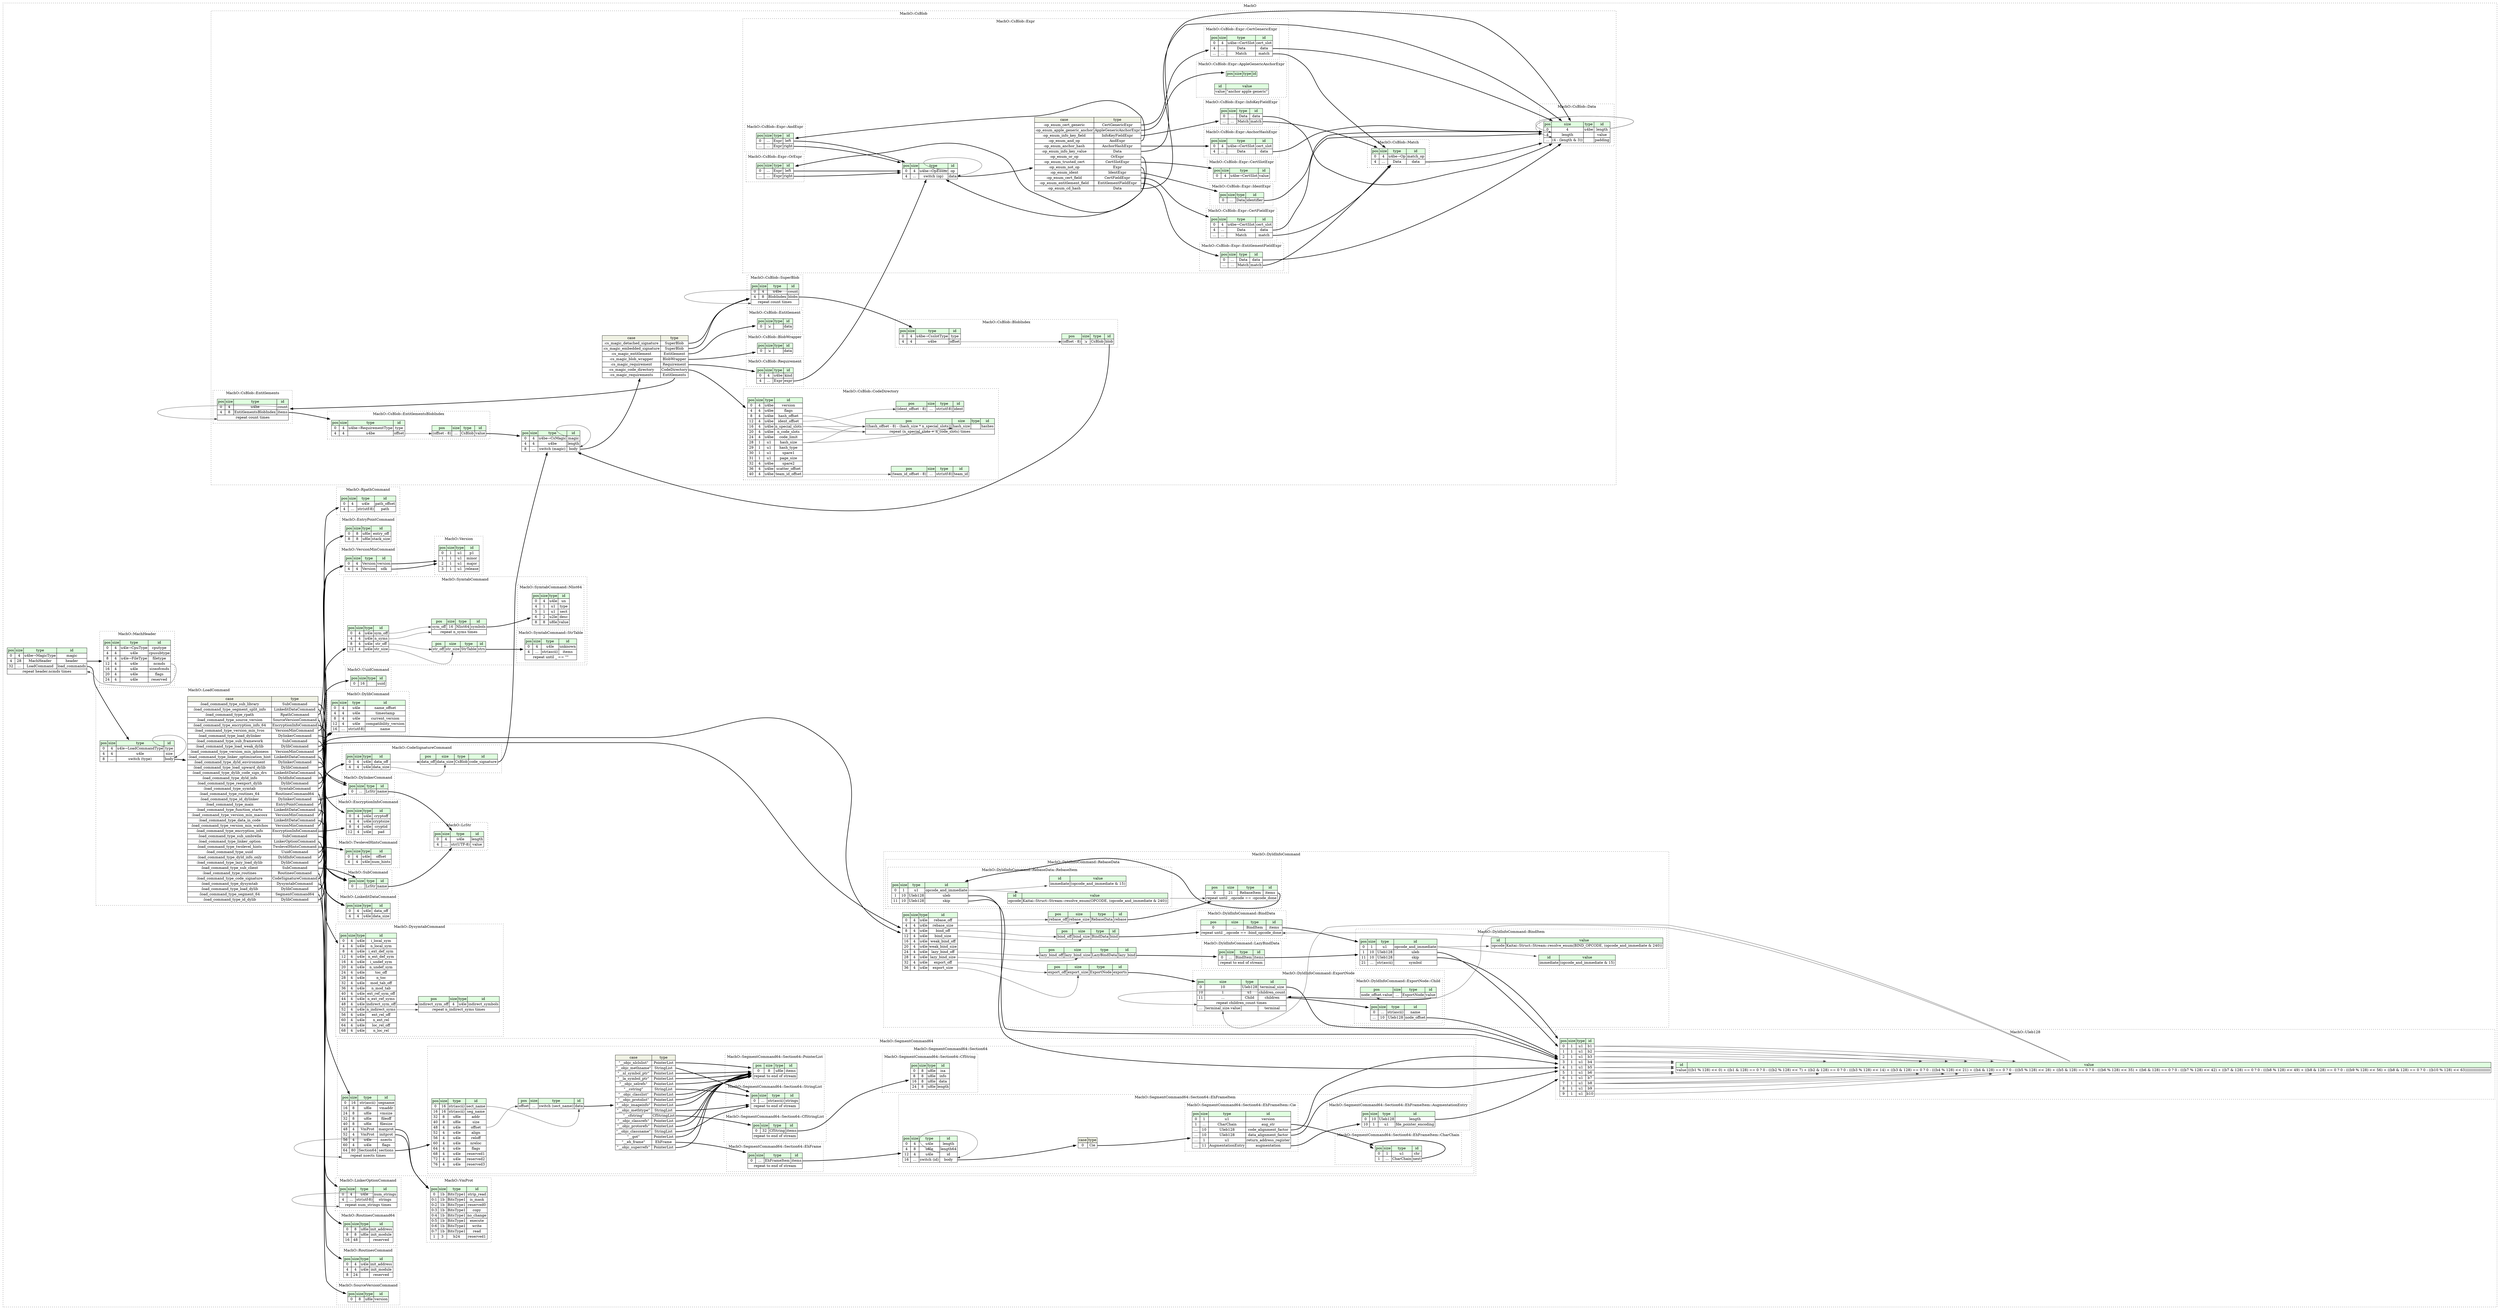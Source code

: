 digraph {
	rankdir=LR;
	node [shape=plaintext];
	subgraph cluster__mach_o {
		label="MachO";
		graph[style=dotted];

		mach_o__seq [label=<<TABLE BORDER="0" CELLBORDER="1" CELLSPACING="0">
			<TR><TD BGCOLOR="#E0FFE0">pos</TD><TD BGCOLOR="#E0FFE0">size</TD><TD BGCOLOR="#E0FFE0">type</TD><TD BGCOLOR="#E0FFE0">id</TD></TR>
			<TR><TD PORT="magic_pos">0</TD><TD PORT="magic_size">4</TD><TD>u4be→MagicType</TD><TD PORT="magic_type">magic</TD></TR>
			<TR><TD PORT="header_pos">4</TD><TD PORT="header_size">28</TD><TD>MachHeader</TD><TD PORT="header_type">header</TD></TR>
			<TR><TD PORT="load_commands_pos">32</TD><TD PORT="load_commands_size">...</TD><TD>LoadCommand</TD><TD PORT="load_commands_type">load_commands</TD></TR>
			<TR><TD COLSPAN="4" PORT="load_commands__repeat">repeat header.ncmds times</TD></TR>
		</TABLE>>];
		subgraph cluster__rpath_command {
			label="MachO::RpathCommand";
			graph[style=dotted];

			rpath_command__seq [label=<<TABLE BORDER="0" CELLBORDER="1" CELLSPACING="0">
				<TR><TD BGCOLOR="#E0FFE0">pos</TD><TD BGCOLOR="#E0FFE0">size</TD><TD BGCOLOR="#E0FFE0">type</TD><TD BGCOLOR="#E0FFE0">id</TD></TR>
				<TR><TD PORT="path_offset_pos">0</TD><TD PORT="path_offset_size">4</TD><TD>u4le</TD><TD PORT="path_offset_type">path_offset</TD></TR>
				<TR><TD PORT="path_pos">4</TD><TD PORT="path_size">...</TD><TD>str(utf-8)</TD><TD PORT="path_type">path</TD></TR>
			</TABLE>>];
		}
		subgraph cluster__uleb128 {
			label="MachO::Uleb128";
			graph[style=dotted];

			uleb128__seq [label=<<TABLE BORDER="0" CELLBORDER="1" CELLSPACING="0">
				<TR><TD BGCOLOR="#E0FFE0">pos</TD><TD BGCOLOR="#E0FFE0">size</TD><TD BGCOLOR="#E0FFE0">type</TD><TD BGCOLOR="#E0FFE0">id</TD></TR>
				<TR><TD PORT="b1_pos">0</TD><TD PORT="b1_size">1</TD><TD>u1</TD><TD PORT="b1_type">b1</TD></TR>
				<TR><TD PORT="b2_pos">1</TD><TD PORT="b2_size">1</TD><TD>u1</TD><TD PORT="b2_type">b2</TD></TR>
				<TR><TD PORT="b3_pos">2</TD><TD PORT="b3_size">1</TD><TD>u1</TD><TD PORT="b3_type">b3</TD></TR>
				<TR><TD PORT="b4_pos">3</TD><TD PORT="b4_size">1</TD><TD>u1</TD><TD PORT="b4_type">b4</TD></TR>
				<TR><TD PORT="b5_pos">4</TD><TD PORT="b5_size">1</TD><TD>u1</TD><TD PORT="b5_type">b5</TD></TR>
				<TR><TD PORT="b6_pos">5</TD><TD PORT="b6_size">1</TD><TD>u1</TD><TD PORT="b6_type">b6</TD></TR>
				<TR><TD PORT="b7_pos">6</TD><TD PORT="b7_size">1</TD><TD>u1</TD><TD PORT="b7_type">b7</TD></TR>
				<TR><TD PORT="b8_pos">7</TD><TD PORT="b8_size">1</TD><TD>u1</TD><TD PORT="b8_type">b8</TD></TR>
				<TR><TD PORT="b9_pos">8</TD><TD PORT="b9_size">1</TD><TD>u1</TD><TD PORT="b9_type">b9</TD></TR>
				<TR><TD PORT="b10_pos">9</TD><TD PORT="b10_size">1</TD><TD>u1</TD><TD PORT="b10_type">b10</TD></TR>
			</TABLE>>];
			uleb128__inst__value [label=<<TABLE BORDER="0" CELLBORDER="1" CELLSPACING="0">
				<TR><TD BGCOLOR="#E0FFE0">id</TD><TD BGCOLOR="#E0FFE0">value</TD></TR>
				<TR><TD>value</TD><TD>(((b1 % 128) &lt;&lt; 0) + ((b1 &amp; 128) == 0 ? 0 : (((b2 % 128) &lt;&lt; 7) + ((b2 &amp; 128) == 0 ? 0 : (((b3 % 128) &lt;&lt; 14) + ((b3 &amp; 128) == 0 ? 0 : (((b4 % 128) &lt;&lt; 21) + ((b4 &amp; 128) == 0 ? 0 : (((b5 % 128) &lt;&lt; 28) + ((b5 &amp; 128) == 0 ? 0 : (((b6 % 128) &lt;&lt; 35) + ((b6 &amp; 128) == 0 ? 0 : (((b7 % 128) &lt;&lt; 42) + ((b7 &amp; 128) == 0 ? 0 : (((b8 % 128) &lt;&lt; 49) + ((b8 &amp; 128) == 0 ? 0 : (((b9 % 128) &lt;&lt; 56) + ((b8 &amp; 128) == 0 ? 0 : ((b10 % 128) &lt;&lt; 63)))))))))))))))))))</TD></TR>
			</TABLE>>];
		}
		subgraph cluster__source_version_command {
			label="MachO::SourceVersionCommand";
			graph[style=dotted];

			source_version_command__seq [label=<<TABLE BORDER="0" CELLBORDER="1" CELLSPACING="0">
				<TR><TD BGCOLOR="#E0FFE0">pos</TD><TD BGCOLOR="#E0FFE0">size</TD><TD BGCOLOR="#E0FFE0">type</TD><TD BGCOLOR="#E0FFE0">id</TD></TR>
				<TR><TD PORT="version_pos">0</TD><TD PORT="version_size">8</TD><TD>u8le</TD><TD PORT="version_type">version</TD></TR>
			</TABLE>>];
		}
		subgraph cluster__cs_blob {
			label="MachO::CsBlob";
			graph[style=dotted];

			cs_blob__seq [label=<<TABLE BORDER="0" CELLBORDER="1" CELLSPACING="0">
				<TR><TD BGCOLOR="#E0FFE0">pos</TD><TD BGCOLOR="#E0FFE0">size</TD><TD BGCOLOR="#E0FFE0">type</TD><TD BGCOLOR="#E0FFE0">id</TD></TR>
				<TR><TD PORT="magic_pos">0</TD><TD PORT="magic_size">4</TD><TD>u4be→CsMagic</TD><TD PORT="magic_type">magic</TD></TR>
				<TR><TD PORT="length_pos">4</TD><TD PORT="length_size">4</TD><TD>u4be</TD><TD PORT="length_type">length</TD></TR>
				<TR><TD PORT="body_pos">8</TD><TD PORT="body_size">...</TD><TD>switch (magic)</TD><TD PORT="body_type">body</TD></TR>
			</TABLE>>];
cs_blob__seq_body_switch [label=<<TABLE BORDER="0" CELLBORDER="1" CELLSPACING="0">
	<TR><TD BGCOLOR="#F0F2E4">case</TD><TD BGCOLOR="#F0F2E4">type</TD></TR>
	<TR><TD>:cs_magic_detached_signature</TD><TD PORT="case0">SuperBlob</TD></TR>
	<TR><TD>:cs_magic_embedded_signature</TD><TD PORT="case1">SuperBlob</TD></TR>
	<TR><TD>:cs_magic_entitlement</TD><TD PORT="case2">Entitlement</TD></TR>
	<TR><TD>:cs_magic_blob_wrapper</TD><TD PORT="case3">BlobWrapper</TD></TR>
	<TR><TD>:cs_magic_requirement</TD><TD PORT="case4">Requirement</TD></TR>
	<TR><TD>:cs_magic_code_directory</TD><TD PORT="case5">CodeDirectory</TD></TR>
	<TR><TD>:cs_magic_requirements</TD><TD PORT="case6">Entitlements</TD></TR>
</TABLE>>];
			subgraph cluster__entitlement {
				label="MachO::CsBlob::Entitlement";
				graph[style=dotted];

				entitlement__seq [label=<<TABLE BORDER="0" CELLBORDER="1" CELLSPACING="0">
					<TR><TD BGCOLOR="#E0FFE0">pos</TD><TD BGCOLOR="#E0FFE0">size</TD><TD BGCOLOR="#E0FFE0">type</TD><TD BGCOLOR="#E0FFE0">id</TD></TR>
					<TR><TD PORT="data_pos">0</TD><TD PORT="data_size">⇲</TD><TD></TD><TD PORT="data_type">data</TD></TR>
				</TABLE>>];
			}
			subgraph cluster__code_directory {
				label="MachO::CsBlob::CodeDirectory";
				graph[style=dotted];

				code_directory__seq [label=<<TABLE BORDER="0" CELLBORDER="1" CELLSPACING="0">
					<TR><TD BGCOLOR="#E0FFE0">pos</TD><TD BGCOLOR="#E0FFE0">size</TD><TD BGCOLOR="#E0FFE0">type</TD><TD BGCOLOR="#E0FFE0">id</TD></TR>
					<TR><TD PORT="version_pos">0</TD><TD PORT="version_size">4</TD><TD>u4be</TD><TD PORT="version_type">version</TD></TR>
					<TR><TD PORT="flags_pos">4</TD><TD PORT="flags_size">4</TD><TD>u4be</TD><TD PORT="flags_type">flags</TD></TR>
					<TR><TD PORT="hash_offset_pos">8</TD><TD PORT="hash_offset_size">4</TD><TD>u4be</TD><TD PORT="hash_offset_type">hash_offset</TD></TR>
					<TR><TD PORT="ident_offset_pos">12</TD><TD PORT="ident_offset_size">4</TD><TD>u4be</TD><TD PORT="ident_offset_type">ident_offset</TD></TR>
					<TR><TD PORT="n_special_slots_pos">16</TD><TD PORT="n_special_slots_size">4</TD><TD>u4be</TD><TD PORT="n_special_slots_type">n_special_slots</TD></TR>
					<TR><TD PORT="n_code_slots_pos">20</TD><TD PORT="n_code_slots_size">4</TD><TD>u4be</TD><TD PORT="n_code_slots_type">n_code_slots</TD></TR>
					<TR><TD PORT="code_limit_pos">24</TD><TD PORT="code_limit_size">4</TD><TD>u4be</TD><TD PORT="code_limit_type">code_limit</TD></TR>
					<TR><TD PORT="hash_size_pos">28</TD><TD PORT="hash_size_size">1</TD><TD>u1</TD><TD PORT="hash_size_type">hash_size</TD></TR>
					<TR><TD PORT="hash_type_pos">29</TD><TD PORT="hash_type_size">1</TD><TD>u1</TD><TD PORT="hash_type_type">hash_type</TD></TR>
					<TR><TD PORT="spare1_pos">30</TD><TD PORT="spare1_size">1</TD><TD>u1</TD><TD PORT="spare1_type">spare1</TD></TR>
					<TR><TD PORT="page_size_pos">31</TD><TD PORT="page_size_size">1</TD><TD>u1</TD><TD PORT="page_size_type">page_size</TD></TR>
					<TR><TD PORT="spare2_pos">32</TD><TD PORT="spare2_size">4</TD><TD>u4be</TD><TD PORT="spare2_type">spare2</TD></TR>
					<TR><TD PORT="scatter_offset_pos">36</TD><TD PORT="scatter_offset_size">4</TD><TD>u4be</TD><TD PORT="scatter_offset_type">scatter_offset</TD></TR>
					<TR><TD PORT="team_id_offset_pos">40</TD><TD PORT="team_id_offset_size">4</TD><TD>u4be</TD><TD PORT="team_id_offset_type">team_id_offset</TD></TR>
				</TABLE>>];
				code_directory__inst__ident [label=<<TABLE BORDER="0" CELLBORDER="1" CELLSPACING="0">
					<TR><TD BGCOLOR="#E0FFE0">pos</TD><TD BGCOLOR="#E0FFE0">size</TD><TD BGCOLOR="#E0FFE0">type</TD><TD BGCOLOR="#E0FFE0">id</TD></TR>
					<TR><TD PORT="ident_pos">(ident_offset - 8)</TD><TD PORT="ident_size">...</TD><TD>str(utf-8)</TD><TD PORT="ident_type">ident</TD></TR>
				</TABLE>>];
				code_directory__inst__team_id [label=<<TABLE BORDER="0" CELLBORDER="1" CELLSPACING="0">
					<TR><TD BGCOLOR="#E0FFE0">pos</TD><TD BGCOLOR="#E0FFE0">size</TD><TD BGCOLOR="#E0FFE0">type</TD><TD BGCOLOR="#E0FFE0">id</TD></TR>
					<TR><TD PORT="team_id_pos">(team_id_offset - 8)</TD><TD PORT="team_id_size">...</TD><TD>str(utf-8)</TD><TD PORT="team_id_type">team_id</TD></TR>
				</TABLE>>];
				code_directory__inst__hashes [label=<<TABLE BORDER="0" CELLBORDER="1" CELLSPACING="0">
					<TR><TD BGCOLOR="#E0FFE0">pos</TD><TD BGCOLOR="#E0FFE0">size</TD><TD BGCOLOR="#E0FFE0">type</TD><TD BGCOLOR="#E0FFE0">id</TD></TR>
					<TR><TD PORT="hashes_pos">((hash_offset - 8) - (hash_size * n_special_slots))</TD><TD PORT="hashes_size">hash_size</TD><TD></TD><TD PORT="hashes_type">hashes</TD></TR>
					<TR><TD COLSPAN="4" PORT="hashes__repeat">repeat (n_special_slots + n_code_slots) times</TD></TR>
				</TABLE>>];
			}
			subgraph cluster__entitlements_blob_index {
				label="MachO::CsBlob::EntitlementsBlobIndex";
				graph[style=dotted];

				entitlements_blob_index__seq [label=<<TABLE BORDER="0" CELLBORDER="1" CELLSPACING="0">
					<TR><TD BGCOLOR="#E0FFE0">pos</TD><TD BGCOLOR="#E0FFE0">size</TD><TD BGCOLOR="#E0FFE0">type</TD><TD BGCOLOR="#E0FFE0">id</TD></TR>
					<TR><TD PORT="type_pos">0</TD><TD PORT="type_size">4</TD><TD>u4be→RequirementType</TD><TD PORT="type_type">type</TD></TR>
					<TR><TD PORT="offset_pos">4</TD><TD PORT="offset_size">4</TD><TD>u4be</TD><TD PORT="offset_type">offset</TD></TR>
				</TABLE>>];
				entitlements_blob_index__inst__value [label=<<TABLE BORDER="0" CELLBORDER="1" CELLSPACING="0">
					<TR><TD BGCOLOR="#E0FFE0">pos</TD><TD BGCOLOR="#E0FFE0">size</TD><TD BGCOLOR="#E0FFE0">type</TD><TD BGCOLOR="#E0FFE0">id</TD></TR>
					<TR><TD PORT="value_pos">(offset - 8)</TD><TD PORT="value_size">...</TD><TD>CsBlob</TD><TD PORT="value_type">value</TD></TR>
				</TABLE>>];
			}
			subgraph cluster__data {
				label="MachO::CsBlob::Data";
				graph[style=dotted];

				data__seq [label=<<TABLE BORDER="0" CELLBORDER="1" CELLSPACING="0">
					<TR><TD BGCOLOR="#E0FFE0">pos</TD><TD BGCOLOR="#E0FFE0">size</TD><TD BGCOLOR="#E0FFE0">type</TD><TD BGCOLOR="#E0FFE0">id</TD></TR>
					<TR><TD PORT="length_pos">0</TD><TD PORT="length_size">4</TD><TD>u4be</TD><TD PORT="length_type">length</TD></TR>
					<TR><TD PORT="value_pos">4</TD><TD PORT="value_size">length</TD><TD></TD><TD PORT="value_type">value</TD></TR>
					<TR><TD PORT="padding_pos">...</TD><TD PORT="padding_size">(4 - (length &amp; 3))</TD><TD></TD><TD PORT="padding_type">padding</TD></TR>
				</TABLE>>];
			}
			subgraph cluster__super_blob {
				label="MachO::CsBlob::SuperBlob";
				graph[style=dotted];

				super_blob__seq [label=<<TABLE BORDER="0" CELLBORDER="1" CELLSPACING="0">
					<TR><TD BGCOLOR="#E0FFE0">pos</TD><TD BGCOLOR="#E0FFE0">size</TD><TD BGCOLOR="#E0FFE0">type</TD><TD BGCOLOR="#E0FFE0">id</TD></TR>
					<TR><TD PORT="count_pos">0</TD><TD PORT="count_size">4</TD><TD>u4be</TD><TD PORT="count_type">count</TD></TR>
					<TR><TD PORT="blobs_pos">4</TD><TD PORT="blobs_size">8</TD><TD>BlobIndex</TD><TD PORT="blobs_type">blobs</TD></TR>
					<TR><TD COLSPAN="4" PORT="blobs__repeat">repeat count times</TD></TR>
				</TABLE>>];
			}
			subgraph cluster__expr {
				label="MachO::CsBlob::Expr";
				graph[style=dotted];

				expr__seq [label=<<TABLE BORDER="0" CELLBORDER="1" CELLSPACING="0">
					<TR><TD BGCOLOR="#E0FFE0">pos</TD><TD BGCOLOR="#E0FFE0">size</TD><TD BGCOLOR="#E0FFE0">type</TD><TD BGCOLOR="#E0FFE0">id</TD></TR>
					<TR><TD PORT="op_pos">0</TD><TD PORT="op_size">4</TD><TD>u4be→OpEnum</TD><TD PORT="op_type">op</TD></TR>
					<TR><TD PORT="data_pos">4</TD><TD PORT="data_size">...</TD><TD>switch (op)</TD><TD PORT="data_type">data</TD></TR>
				</TABLE>>];
expr__seq_data_switch [label=<<TABLE BORDER="0" CELLBORDER="1" CELLSPACING="0">
	<TR><TD BGCOLOR="#F0F2E4">case</TD><TD BGCOLOR="#F0F2E4">type</TD></TR>
	<TR><TD>:op_enum_cert_generic</TD><TD PORT="case0">CertGenericExpr</TD></TR>
	<TR><TD>:op_enum_apple_generic_anchor</TD><TD PORT="case1">AppleGenericAnchorExpr</TD></TR>
	<TR><TD>:op_enum_info_key_field</TD><TD PORT="case2">InfoKeyFieldExpr</TD></TR>
	<TR><TD>:op_enum_and_op</TD><TD PORT="case3">AndExpr</TD></TR>
	<TR><TD>:op_enum_anchor_hash</TD><TD PORT="case4">AnchorHashExpr</TD></TR>
	<TR><TD>:op_enum_info_key_value</TD><TD PORT="case5">Data</TD></TR>
	<TR><TD>:op_enum_or_op</TD><TD PORT="case6">OrExpr</TD></TR>
	<TR><TD>:op_enum_trusted_cert</TD><TD PORT="case7">CertSlotExpr</TD></TR>
	<TR><TD>:op_enum_not_op</TD><TD PORT="case8">Expr</TD></TR>
	<TR><TD>:op_enum_ident</TD><TD PORT="case9">IdentExpr</TD></TR>
	<TR><TD>:op_enum_cert_field</TD><TD PORT="case10">CertFieldExpr</TD></TR>
	<TR><TD>:op_enum_entitlement_field</TD><TD PORT="case11">EntitlementFieldExpr</TD></TR>
	<TR><TD>:op_enum_cd_hash</TD><TD PORT="case12">Data</TD></TR>
</TABLE>>];
				subgraph cluster__info_key_field_expr {
					label="MachO::CsBlob::Expr::InfoKeyFieldExpr";
					graph[style=dotted];

					info_key_field_expr__seq [label=<<TABLE BORDER="0" CELLBORDER="1" CELLSPACING="0">
						<TR><TD BGCOLOR="#E0FFE0">pos</TD><TD BGCOLOR="#E0FFE0">size</TD><TD BGCOLOR="#E0FFE0">type</TD><TD BGCOLOR="#E0FFE0">id</TD></TR>
						<TR><TD PORT="data_pos">0</TD><TD PORT="data_size">...</TD><TD>Data</TD><TD PORT="data_type">data</TD></TR>
						<TR><TD PORT="match_pos">...</TD><TD PORT="match_size">...</TD><TD>Match</TD><TD PORT="match_type">match</TD></TR>
					</TABLE>>];
				}
				subgraph cluster__cert_slot_expr {
					label="MachO::CsBlob::Expr::CertSlotExpr";
					graph[style=dotted];

					cert_slot_expr__seq [label=<<TABLE BORDER="0" CELLBORDER="1" CELLSPACING="0">
						<TR><TD BGCOLOR="#E0FFE0">pos</TD><TD BGCOLOR="#E0FFE0">size</TD><TD BGCOLOR="#E0FFE0">type</TD><TD BGCOLOR="#E0FFE0">id</TD></TR>
						<TR><TD PORT="value_pos">0</TD><TD PORT="value_size">4</TD><TD>u4be→CertSlot</TD><TD PORT="value_type">value</TD></TR>
					</TABLE>>];
				}
				subgraph cluster__cert_generic_expr {
					label="MachO::CsBlob::Expr::CertGenericExpr";
					graph[style=dotted];

					cert_generic_expr__seq [label=<<TABLE BORDER="0" CELLBORDER="1" CELLSPACING="0">
						<TR><TD BGCOLOR="#E0FFE0">pos</TD><TD BGCOLOR="#E0FFE0">size</TD><TD BGCOLOR="#E0FFE0">type</TD><TD BGCOLOR="#E0FFE0">id</TD></TR>
						<TR><TD PORT="cert_slot_pos">0</TD><TD PORT="cert_slot_size">4</TD><TD>u4be→CertSlot</TD><TD PORT="cert_slot_type">cert_slot</TD></TR>
						<TR><TD PORT="data_pos">4</TD><TD PORT="data_size">...</TD><TD>Data</TD><TD PORT="data_type">data</TD></TR>
						<TR><TD PORT="match_pos">...</TD><TD PORT="match_size">...</TD><TD>Match</TD><TD PORT="match_type">match</TD></TR>
					</TABLE>>];
				}
				subgraph cluster__ident_expr {
					label="MachO::CsBlob::Expr::IdentExpr";
					graph[style=dotted];

					ident_expr__seq [label=<<TABLE BORDER="0" CELLBORDER="1" CELLSPACING="0">
						<TR><TD BGCOLOR="#E0FFE0">pos</TD><TD BGCOLOR="#E0FFE0">size</TD><TD BGCOLOR="#E0FFE0">type</TD><TD BGCOLOR="#E0FFE0">id</TD></TR>
						<TR><TD PORT="identifier_pos">0</TD><TD PORT="identifier_size">...</TD><TD>Data</TD><TD PORT="identifier_type">identifier</TD></TR>
					</TABLE>>];
				}
				subgraph cluster__cert_field_expr {
					label="MachO::CsBlob::Expr::CertFieldExpr";
					graph[style=dotted];

					cert_field_expr__seq [label=<<TABLE BORDER="0" CELLBORDER="1" CELLSPACING="0">
						<TR><TD BGCOLOR="#E0FFE0">pos</TD><TD BGCOLOR="#E0FFE0">size</TD><TD BGCOLOR="#E0FFE0">type</TD><TD BGCOLOR="#E0FFE0">id</TD></TR>
						<TR><TD PORT="cert_slot_pos">0</TD><TD PORT="cert_slot_size">4</TD><TD>u4be→CertSlot</TD><TD PORT="cert_slot_type">cert_slot</TD></TR>
						<TR><TD PORT="data_pos">4</TD><TD PORT="data_size">...</TD><TD>Data</TD><TD PORT="data_type">data</TD></TR>
						<TR><TD PORT="match_pos">...</TD><TD PORT="match_size">...</TD><TD>Match</TD><TD PORT="match_type">match</TD></TR>
					</TABLE>>];
				}
				subgraph cluster__anchor_hash_expr {
					label="MachO::CsBlob::Expr::AnchorHashExpr";
					graph[style=dotted];

					anchor_hash_expr__seq [label=<<TABLE BORDER="0" CELLBORDER="1" CELLSPACING="0">
						<TR><TD BGCOLOR="#E0FFE0">pos</TD><TD BGCOLOR="#E0FFE0">size</TD><TD BGCOLOR="#E0FFE0">type</TD><TD BGCOLOR="#E0FFE0">id</TD></TR>
						<TR><TD PORT="cert_slot_pos">0</TD><TD PORT="cert_slot_size">4</TD><TD>u4be→CertSlot</TD><TD PORT="cert_slot_type">cert_slot</TD></TR>
						<TR><TD PORT="data_pos">4</TD><TD PORT="data_size">...</TD><TD>Data</TD><TD PORT="data_type">data</TD></TR>
					</TABLE>>];
				}
				subgraph cluster__apple_generic_anchor_expr {
					label="MachO::CsBlob::Expr::AppleGenericAnchorExpr";
					graph[style=dotted];

					apple_generic_anchor_expr__seq [label=<<TABLE BORDER="0" CELLBORDER="1" CELLSPACING="0">
						<TR><TD BGCOLOR="#E0FFE0">pos</TD><TD BGCOLOR="#E0FFE0">size</TD><TD BGCOLOR="#E0FFE0">type</TD><TD BGCOLOR="#E0FFE0">id</TD></TR>
					</TABLE>>];
					apple_generic_anchor_expr__inst__value [label=<<TABLE BORDER="0" CELLBORDER="1" CELLSPACING="0">
						<TR><TD BGCOLOR="#E0FFE0">id</TD><TD BGCOLOR="#E0FFE0">value</TD></TR>
						<TR><TD>value</TD><TD>&quot;anchor apple generic&quot;</TD></TR>
					</TABLE>>];
				}
				subgraph cluster__entitlement_field_expr {
					label="MachO::CsBlob::Expr::EntitlementFieldExpr";
					graph[style=dotted];

					entitlement_field_expr__seq [label=<<TABLE BORDER="0" CELLBORDER="1" CELLSPACING="0">
						<TR><TD BGCOLOR="#E0FFE0">pos</TD><TD BGCOLOR="#E0FFE0">size</TD><TD BGCOLOR="#E0FFE0">type</TD><TD BGCOLOR="#E0FFE0">id</TD></TR>
						<TR><TD PORT="data_pos">0</TD><TD PORT="data_size">...</TD><TD>Data</TD><TD PORT="data_type">data</TD></TR>
						<TR><TD PORT="match_pos">...</TD><TD PORT="match_size">...</TD><TD>Match</TD><TD PORT="match_type">match</TD></TR>
					</TABLE>>];
				}
				subgraph cluster__and_expr {
					label="MachO::CsBlob::Expr::AndExpr";
					graph[style=dotted];

					and_expr__seq [label=<<TABLE BORDER="0" CELLBORDER="1" CELLSPACING="0">
						<TR><TD BGCOLOR="#E0FFE0">pos</TD><TD BGCOLOR="#E0FFE0">size</TD><TD BGCOLOR="#E0FFE0">type</TD><TD BGCOLOR="#E0FFE0">id</TD></TR>
						<TR><TD PORT="left_pos">0</TD><TD PORT="left_size">...</TD><TD>Expr</TD><TD PORT="left_type">left</TD></TR>
						<TR><TD PORT="right_pos">...</TD><TD PORT="right_size">...</TD><TD>Expr</TD><TD PORT="right_type">right</TD></TR>
					</TABLE>>];
				}
				subgraph cluster__or_expr {
					label="MachO::CsBlob::Expr::OrExpr";
					graph[style=dotted];

					or_expr__seq [label=<<TABLE BORDER="0" CELLBORDER="1" CELLSPACING="0">
						<TR><TD BGCOLOR="#E0FFE0">pos</TD><TD BGCOLOR="#E0FFE0">size</TD><TD BGCOLOR="#E0FFE0">type</TD><TD BGCOLOR="#E0FFE0">id</TD></TR>
						<TR><TD PORT="left_pos">0</TD><TD PORT="left_size">...</TD><TD>Expr</TD><TD PORT="left_type">left</TD></TR>
						<TR><TD PORT="right_pos">...</TD><TD PORT="right_size">...</TD><TD>Expr</TD><TD PORT="right_type">right</TD></TR>
					</TABLE>>];
				}
			}
			subgraph cluster__blob_index {
				label="MachO::CsBlob::BlobIndex";
				graph[style=dotted];

				blob_index__seq [label=<<TABLE BORDER="0" CELLBORDER="1" CELLSPACING="0">
					<TR><TD BGCOLOR="#E0FFE0">pos</TD><TD BGCOLOR="#E0FFE0">size</TD><TD BGCOLOR="#E0FFE0">type</TD><TD BGCOLOR="#E0FFE0">id</TD></TR>
					<TR><TD PORT="type_pos">0</TD><TD PORT="type_size">4</TD><TD>u4be→CsslotType</TD><TD PORT="type_type">type</TD></TR>
					<TR><TD PORT="offset_pos">4</TD><TD PORT="offset_size">4</TD><TD>u4be</TD><TD PORT="offset_type">offset</TD></TR>
				</TABLE>>];
				blob_index__inst__blob [label=<<TABLE BORDER="0" CELLBORDER="1" CELLSPACING="0">
					<TR><TD BGCOLOR="#E0FFE0">pos</TD><TD BGCOLOR="#E0FFE0">size</TD><TD BGCOLOR="#E0FFE0">type</TD><TD BGCOLOR="#E0FFE0">id</TD></TR>
					<TR><TD PORT="blob_pos">(offset - 8)</TD><TD PORT="blob_size">⇲</TD><TD>CsBlob</TD><TD PORT="blob_type">blob</TD></TR>
				</TABLE>>];
			}
			subgraph cluster__match {
				label="MachO::CsBlob::Match";
				graph[style=dotted];

				match__seq [label=<<TABLE BORDER="0" CELLBORDER="1" CELLSPACING="0">
					<TR><TD BGCOLOR="#E0FFE0">pos</TD><TD BGCOLOR="#E0FFE0">size</TD><TD BGCOLOR="#E0FFE0">type</TD><TD BGCOLOR="#E0FFE0">id</TD></TR>
					<TR><TD PORT="match_op_pos">0</TD><TD PORT="match_op_size">4</TD><TD>u4be→Op</TD><TD PORT="match_op_type">match_op</TD></TR>
					<TR><TD PORT="data_pos">4</TD><TD PORT="data_size">...</TD><TD>Data</TD><TD PORT="data_type">data</TD></TR>
				</TABLE>>];
			}
			subgraph cluster__requirement {
				label="MachO::CsBlob::Requirement";
				graph[style=dotted];

				requirement__seq [label=<<TABLE BORDER="0" CELLBORDER="1" CELLSPACING="0">
					<TR><TD BGCOLOR="#E0FFE0">pos</TD><TD BGCOLOR="#E0FFE0">size</TD><TD BGCOLOR="#E0FFE0">type</TD><TD BGCOLOR="#E0FFE0">id</TD></TR>
					<TR><TD PORT="kind_pos">0</TD><TD PORT="kind_size">4</TD><TD>u4be</TD><TD PORT="kind_type">kind</TD></TR>
					<TR><TD PORT="expr_pos">4</TD><TD PORT="expr_size">...</TD><TD>Expr</TD><TD PORT="expr_type">expr</TD></TR>
				</TABLE>>];
			}
			subgraph cluster__blob_wrapper {
				label="MachO::CsBlob::BlobWrapper";
				graph[style=dotted];

				blob_wrapper__seq [label=<<TABLE BORDER="0" CELLBORDER="1" CELLSPACING="0">
					<TR><TD BGCOLOR="#E0FFE0">pos</TD><TD BGCOLOR="#E0FFE0">size</TD><TD BGCOLOR="#E0FFE0">type</TD><TD BGCOLOR="#E0FFE0">id</TD></TR>
					<TR><TD PORT="data_pos">0</TD><TD PORT="data_size">⇲</TD><TD></TD><TD PORT="data_type">data</TD></TR>
				</TABLE>>];
			}
			subgraph cluster__entitlements {
				label="MachO::CsBlob::Entitlements";
				graph[style=dotted];

				entitlements__seq [label=<<TABLE BORDER="0" CELLBORDER="1" CELLSPACING="0">
					<TR><TD BGCOLOR="#E0FFE0">pos</TD><TD BGCOLOR="#E0FFE0">size</TD><TD BGCOLOR="#E0FFE0">type</TD><TD BGCOLOR="#E0FFE0">id</TD></TR>
					<TR><TD PORT="count_pos">0</TD><TD PORT="count_size">4</TD><TD>u4be</TD><TD PORT="count_type">count</TD></TR>
					<TR><TD PORT="items_pos">4</TD><TD PORT="items_size">8</TD><TD>EntitlementsBlobIndex</TD><TD PORT="items_type">items</TD></TR>
					<TR><TD COLSPAN="4" PORT="items__repeat">repeat count times</TD></TR>
				</TABLE>>];
			}
		}
		subgraph cluster__routines_command {
			label="MachO::RoutinesCommand";
			graph[style=dotted];

			routines_command__seq [label=<<TABLE BORDER="0" CELLBORDER="1" CELLSPACING="0">
				<TR><TD BGCOLOR="#E0FFE0">pos</TD><TD BGCOLOR="#E0FFE0">size</TD><TD BGCOLOR="#E0FFE0">type</TD><TD BGCOLOR="#E0FFE0">id</TD></TR>
				<TR><TD PORT="init_address_pos">0</TD><TD PORT="init_address_size">4</TD><TD>u4le</TD><TD PORT="init_address_type">init_address</TD></TR>
				<TR><TD PORT="init_module_pos">4</TD><TD PORT="init_module_size">4</TD><TD>u4le</TD><TD PORT="init_module_type">init_module</TD></TR>
				<TR><TD PORT="reserved_pos">8</TD><TD PORT="reserved_size">24</TD><TD></TD><TD PORT="reserved_type">reserved</TD></TR>
			</TABLE>>];
		}
		subgraph cluster__routines_command_64 {
			label="MachO::RoutinesCommand64";
			graph[style=dotted];

			routines_command_64__seq [label=<<TABLE BORDER="0" CELLBORDER="1" CELLSPACING="0">
				<TR><TD BGCOLOR="#E0FFE0">pos</TD><TD BGCOLOR="#E0FFE0">size</TD><TD BGCOLOR="#E0FFE0">type</TD><TD BGCOLOR="#E0FFE0">id</TD></TR>
				<TR><TD PORT="init_address_pos">0</TD><TD PORT="init_address_size">8</TD><TD>u8le</TD><TD PORT="init_address_type">init_address</TD></TR>
				<TR><TD PORT="init_module_pos">8</TD><TD PORT="init_module_size">8</TD><TD>u8le</TD><TD PORT="init_module_type">init_module</TD></TR>
				<TR><TD PORT="reserved_pos">16</TD><TD PORT="reserved_size">48</TD><TD></TD><TD PORT="reserved_type">reserved</TD></TR>
			</TABLE>>];
		}
		subgraph cluster__linker_option_command {
			label="MachO::LinkerOptionCommand";
			graph[style=dotted];

			linker_option_command__seq [label=<<TABLE BORDER="0" CELLBORDER="1" CELLSPACING="0">
				<TR><TD BGCOLOR="#E0FFE0">pos</TD><TD BGCOLOR="#E0FFE0">size</TD><TD BGCOLOR="#E0FFE0">type</TD><TD BGCOLOR="#E0FFE0">id</TD></TR>
				<TR><TD PORT="num_strings_pos">0</TD><TD PORT="num_strings_size">4</TD><TD>u4le</TD><TD PORT="num_strings_type">num_strings</TD></TR>
				<TR><TD PORT="strings_pos">4</TD><TD PORT="strings_size">...</TD><TD>str(utf-8)</TD><TD PORT="strings_type">strings</TD></TR>
				<TR><TD COLSPAN="4" PORT="strings__repeat">repeat num_strings times</TD></TR>
			</TABLE>>];
		}
		subgraph cluster__segment_command_64 {
			label="MachO::SegmentCommand64";
			graph[style=dotted];

			segment_command_64__seq [label=<<TABLE BORDER="0" CELLBORDER="1" CELLSPACING="0">
				<TR><TD BGCOLOR="#E0FFE0">pos</TD><TD BGCOLOR="#E0FFE0">size</TD><TD BGCOLOR="#E0FFE0">type</TD><TD BGCOLOR="#E0FFE0">id</TD></TR>
				<TR><TD PORT="segname_pos">0</TD><TD PORT="segname_size">16</TD><TD>str(ascii)</TD><TD PORT="segname_type">segname</TD></TR>
				<TR><TD PORT="vmaddr_pos">16</TD><TD PORT="vmaddr_size">8</TD><TD>u8le</TD><TD PORT="vmaddr_type">vmaddr</TD></TR>
				<TR><TD PORT="vmsize_pos">24</TD><TD PORT="vmsize_size">8</TD><TD>u8le</TD><TD PORT="vmsize_type">vmsize</TD></TR>
				<TR><TD PORT="fileoff_pos">32</TD><TD PORT="fileoff_size">8</TD><TD>u8le</TD><TD PORT="fileoff_type">fileoff</TD></TR>
				<TR><TD PORT="filesize_pos">40</TD><TD PORT="filesize_size">8</TD><TD>u8le</TD><TD PORT="filesize_type">filesize</TD></TR>
				<TR><TD PORT="maxprot_pos">48</TD><TD PORT="maxprot_size">4</TD><TD>VmProt</TD><TD PORT="maxprot_type">maxprot</TD></TR>
				<TR><TD PORT="initprot_pos">52</TD><TD PORT="initprot_size">4</TD><TD>VmProt</TD><TD PORT="initprot_type">initprot</TD></TR>
				<TR><TD PORT="nsects_pos">56</TD><TD PORT="nsects_size">4</TD><TD>u4le</TD><TD PORT="nsects_type">nsects</TD></TR>
				<TR><TD PORT="flags_pos">60</TD><TD PORT="flags_size">4</TD><TD>u4le</TD><TD PORT="flags_type">flags</TD></TR>
				<TR><TD PORT="sections_pos">64</TD><TD PORT="sections_size">80</TD><TD>Section64</TD><TD PORT="sections_type">sections</TD></TR>
				<TR><TD COLSPAN="4" PORT="sections__repeat">repeat nsects times</TD></TR>
			</TABLE>>];
			subgraph cluster__section_64 {
				label="MachO::SegmentCommand64::Section64";
				graph[style=dotted];

				section_64__seq [label=<<TABLE BORDER="0" CELLBORDER="1" CELLSPACING="0">
					<TR><TD BGCOLOR="#E0FFE0">pos</TD><TD BGCOLOR="#E0FFE0">size</TD><TD BGCOLOR="#E0FFE0">type</TD><TD BGCOLOR="#E0FFE0">id</TD></TR>
					<TR><TD PORT="sect_name_pos">0</TD><TD PORT="sect_name_size">16</TD><TD>str(ascii)</TD><TD PORT="sect_name_type">sect_name</TD></TR>
					<TR><TD PORT="seg_name_pos">16</TD><TD PORT="seg_name_size">16</TD><TD>str(ascii)</TD><TD PORT="seg_name_type">seg_name</TD></TR>
					<TR><TD PORT="addr_pos">32</TD><TD PORT="addr_size">8</TD><TD>u8le</TD><TD PORT="addr_type">addr</TD></TR>
					<TR><TD PORT="size_pos">40</TD><TD PORT="size_size">8</TD><TD>u8le</TD><TD PORT="size_type">size</TD></TR>
					<TR><TD PORT="offset_pos">48</TD><TD PORT="offset_size">4</TD><TD>u4le</TD><TD PORT="offset_type">offset</TD></TR>
					<TR><TD PORT="align_pos">52</TD><TD PORT="align_size">4</TD><TD>u4le</TD><TD PORT="align_type">align</TD></TR>
					<TR><TD PORT="reloff_pos">56</TD><TD PORT="reloff_size">4</TD><TD>u4le</TD><TD PORT="reloff_type">reloff</TD></TR>
					<TR><TD PORT="nreloc_pos">60</TD><TD PORT="nreloc_size">4</TD><TD>u4le</TD><TD PORT="nreloc_type">nreloc</TD></TR>
					<TR><TD PORT="flags_pos">64</TD><TD PORT="flags_size">4</TD><TD>u4le</TD><TD PORT="flags_type">flags</TD></TR>
					<TR><TD PORT="reserved1_pos">68</TD><TD PORT="reserved1_size">4</TD><TD>u4le</TD><TD PORT="reserved1_type">reserved1</TD></TR>
					<TR><TD PORT="reserved2_pos">72</TD><TD PORT="reserved2_size">4</TD><TD>u4le</TD><TD PORT="reserved2_type">reserved2</TD></TR>
					<TR><TD PORT="reserved3_pos">76</TD><TD PORT="reserved3_size">4</TD><TD>u4le</TD><TD PORT="reserved3_type">reserved3</TD></TR>
				</TABLE>>];
				section_64__inst__data [label=<<TABLE BORDER="0" CELLBORDER="1" CELLSPACING="0">
					<TR><TD BGCOLOR="#E0FFE0">pos</TD><TD BGCOLOR="#E0FFE0">size</TD><TD BGCOLOR="#E0FFE0">type</TD><TD BGCOLOR="#E0FFE0">id</TD></TR>
					<TR><TD PORT="data_pos">offset</TD><TD PORT="data_size">...</TD><TD>switch (sect_name)</TD><TD PORT="data_type">data</TD></TR>
				</TABLE>>];
section_64__inst__data_data_switch [label=<<TABLE BORDER="0" CELLBORDER="1" CELLSPACING="0">
	<TR><TD BGCOLOR="#F0F2E4">case</TD><TD BGCOLOR="#F0F2E4">type</TD></TR>
	<TR><TD>&quot;__objc_nlclslist&quot;</TD><TD PORT="case0">PointerList</TD></TR>
	<TR><TD>&quot;__objc_methname&quot;</TD><TD PORT="case1">StringList</TD></TR>
	<TR><TD>&quot;__nl_symbol_ptr&quot;</TD><TD PORT="case2">PointerList</TD></TR>
	<TR><TD>&quot;__la_symbol_ptr&quot;</TD><TD PORT="case3">PointerList</TD></TR>
	<TR><TD>&quot;__objc_selrefs&quot;</TD><TD PORT="case4">PointerList</TD></TR>
	<TR><TD>&quot;__cstring&quot;</TD><TD PORT="case5">StringList</TD></TR>
	<TR><TD>&quot;__objc_classlist&quot;</TD><TD PORT="case6">PointerList</TD></TR>
	<TR><TD>&quot;__objc_protolist&quot;</TD><TD PORT="case7">PointerList</TD></TR>
	<TR><TD>&quot;__objc_imageinfo&quot;</TD><TD PORT="case8">PointerList</TD></TR>
	<TR><TD>&quot;__objc_methtype&quot;</TD><TD PORT="case9">StringList</TD></TR>
	<TR><TD>&quot;__cfstring&quot;</TD><TD PORT="case10">CfStringList</TD></TR>
	<TR><TD>&quot;__objc_classrefs&quot;</TD><TD PORT="case11">PointerList</TD></TR>
	<TR><TD>&quot;__objc_protorefs&quot;</TD><TD PORT="case12">PointerList</TD></TR>
	<TR><TD>&quot;__objc_classname&quot;</TD><TD PORT="case13">StringList</TD></TR>
	<TR><TD>&quot;__got&quot;</TD><TD PORT="case14">PointerList</TD></TR>
	<TR><TD>&quot;__eh_frame&quot;</TD><TD PORT="case15">EhFrame</TD></TR>
	<TR><TD>&quot;__objc_superrefs&quot;</TD><TD PORT="case16">PointerList</TD></TR>
</TABLE>>];
				subgraph cluster__cf_string_list {
					label="MachO::SegmentCommand64::Section64::CfStringList";
					graph[style=dotted];

					cf_string_list__seq [label=<<TABLE BORDER="0" CELLBORDER="1" CELLSPACING="0">
						<TR><TD BGCOLOR="#E0FFE0">pos</TD><TD BGCOLOR="#E0FFE0">size</TD><TD BGCOLOR="#E0FFE0">type</TD><TD BGCOLOR="#E0FFE0">id</TD></TR>
						<TR><TD PORT="items_pos">0</TD><TD PORT="items_size">32</TD><TD>CfString</TD><TD PORT="items_type">items</TD></TR>
						<TR><TD COLSPAN="4" PORT="items__repeat">repeat to end of stream</TD></TR>
					</TABLE>>];
				}
				subgraph cluster__cf_string {
					label="MachO::SegmentCommand64::Section64::CfString";
					graph[style=dotted];

					cf_string__seq [label=<<TABLE BORDER="0" CELLBORDER="1" CELLSPACING="0">
						<TR><TD BGCOLOR="#E0FFE0">pos</TD><TD BGCOLOR="#E0FFE0">size</TD><TD BGCOLOR="#E0FFE0">type</TD><TD BGCOLOR="#E0FFE0">id</TD></TR>
						<TR><TD PORT="isa_pos">0</TD><TD PORT="isa_size">8</TD><TD>u8le</TD><TD PORT="isa_type">isa</TD></TR>
						<TR><TD PORT="info_pos">8</TD><TD PORT="info_size">8</TD><TD>u8le</TD><TD PORT="info_type">info</TD></TR>
						<TR><TD PORT="data_pos">16</TD><TD PORT="data_size">8</TD><TD>u8le</TD><TD PORT="data_type">data</TD></TR>
						<TR><TD PORT="length_pos">24</TD><TD PORT="length_size">8</TD><TD>u8le</TD><TD PORT="length_type">length</TD></TR>
					</TABLE>>];
				}
				subgraph cluster__eh_frame_item {
					label="MachO::SegmentCommand64::Section64::EhFrameItem";
					graph[style=dotted];

					eh_frame_item__seq [label=<<TABLE BORDER="0" CELLBORDER="1" CELLSPACING="0">
						<TR><TD BGCOLOR="#E0FFE0">pos</TD><TD BGCOLOR="#E0FFE0">size</TD><TD BGCOLOR="#E0FFE0">type</TD><TD BGCOLOR="#E0FFE0">id</TD></TR>
						<TR><TD PORT="length_pos">0</TD><TD PORT="length_size">4</TD><TD>u4le</TD><TD PORT="length_type">length</TD></TR>
						<TR><TD PORT="length64_pos">4</TD><TD PORT="length64_size">8</TD><TD>u8le</TD><TD PORT="length64_type">length64</TD></TR>
						<TR><TD PORT="id_pos">12</TD><TD PORT="id_size">4</TD><TD>u4le</TD><TD PORT="id_type">id</TD></TR>
						<TR><TD PORT="body_pos">16</TD><TD PORT="body_size">...</TD><TD>switch (id)</TD><TD PORT="body_type">body</TD></TR>
					</TABLE>>];
eh_frame_item__seq_body_switch [label=<<TABLE BORDER="0" CELLBORDER="1" CELLSPACING="0">
	<TR><TD BGCOLOR="#F0F2E4">case</TD><TD BGCOLOR="#F0F2E4">type</TD></TR>
	<TR><TD>0</TD><TD PORT="case0">Cie</TD></TR>
</TABLE>>];
					subgraph cluster__char_chain {
						label="MachO::SegmentCommand64::Section64::EhFrameItem::CharChain";
						graph[style=dotted];

						char_chain__seq [label=<<TABLE BORDER="0" CELLBORDER="1" CELLSPACING="0">
							<TR><TD BGCOLOR="#E0FFE0">pos</TD><TD BGCOLOR="#E0FFE0">size</TD><TD BGCOLOR="#E0FFE0">type</TD><TD BGCOLOR="#E0FFE0">id</TD></TR>
							<TR><TD PORT="chr_pos">0</TD><TD PORT="chr_size">1</TD><TD>u1</TD><TD PORT="chr_type">chr</TD></TR>
							<TR><TD PORT="next_pos">1</TD><TD PORT="next_size">...</TD><TD>CharChain</TD><TD PORT="next_type">next</TD></TR>
						</TABLE>>];
					}
					subgraph cluster__cie {
						label="MachO::SegmentCommand64::Section64::EhFrameItem::Cie";
						graph[style=dotted];

						cie__seq [label=<<TABLE BORDER="0" CELLBORDER="1" CELLSPACING="0">
							<TR><TD BGCOLOR="#E0FFE0">pos</TD><TD BGCOLOR="#E0FFE0">size</TD><TD BGCOLOR="#E0FFE0">type</TD><TD BGCOLOR="#E0FFE0">id</TD></TR>
							<TR><TD PORT="version_pos">0</TD><TD PORT="version_size">1</TD><TD>u1</TD><TD PORT="version_type">version</TD></TR>
							<TR><TD PORT="aug_str_pos">1</TD><TD PORT="aug_str_size">...</TD><TD>CharChain</TD><TD PORT="aug_str_type">aug_str</TD></TR>
							<TR><TD PORT="code_alignment_factor_pos">...</TD><TD PORT="code_alignment_factor_size">10</TD><TD>Uleb128</TD><TD PORT="code_alignment_factor_type">code_alignment_factor</TD></TR>
							<TR><TD PORT="data_alignment_factor_pos">...</TD><TD PORT="data_alignment_factor_size">10</TD><TD>Uleb128</TD><TD PORT="data_alignment_factor_type">data_alignment_factor</TD></TR>
							<TR><TD PORT="return_address_register_pos">...</TD><TD PORT="return_address_register_size">1</TD><TD>u1</TD><TD PORT="return_address_register_type">return_address_register</TD></TR>
							<TR><TD PORT="augmentation_pos">...</TD><TD PORT="augmentation_size">11</TD><TD>AugmentationEntry</TD><TD PORT="augmentation_type">augmentation</TD></TR>
						</TABLE>>];
					}
					subgraph cluster__augmentation_entry {
						label="MachO::SegmentCommand64::Section64::EhFrameItem::AugmentationEntry";
						graph[style=dotted];

						augmentation_entry__seq [label=<<TABLE BORDER="0" CELLBORDER="1" CELLSPACING="0">
							<TR><TD BGCOLOR="#E0FFE0">pos</TD><TD BGCOLOR="#E0FFE0">size</TD><TD BGCOLOR="#E0FFE0">type</TD><TD BGCOLOR="#E0FFE0">id</TD></TR>
							<TR><TD PORT="length_pos">0</TD><TD PORT="length_size">10</TD><TD>Uleb128</TD><TD PORT="length_type">length</TD></TR>
							<TR><TD PORT="fde_pointer_encoding_pos">10</TD><TD PORT="fde_pointer_encoding_size">1</TD><TD>u1</TD><TD PORT="fde_pointer_encoding_type">fde_pointer_encoding</TD></TR>
						</TABLE>>];
					}
				}
				subgraph cluster__eh_frame {
					label="MachO::SegmentCommand64::Section64::EhFrame";
					graph[style=dotted];

					eh_frame__seq [label=<<TABLE BORDER="0" CELLBORDER="1" CELLSPACING="0">
						<TR><TD BGCOLOR="#E0FFE0">pos</TD><TD BGCOLOR="#E0FFE0">size</TD><TD BGCOLOR="#E0FFE0">type</TD><TD BGCOLOR="#E0FFE0">id</TD></TR>
						<TR><TD PORT="items_pos">0</TD><TD PORT="items_size">...</TD><TD>EhFrameItem</TD><TD PORT="items_type">items</TD></TR>
						<TR><TD COLSPAN="4" PORT="items__repeat">repeat to end of stream</TD></TR>
					</TABLE>>];
				}
				subgraph cluster__pointer_list {
					label="MachO::SegmentCommand64::Section64::PointerList";
					graph[style=dotted];

					pointer_list__seq [label=<<TABLE BORDER="0" CELLBORDER="1" CELLSPACING="0">
						<TR><TD BGCOLOR="#E0FFE0">pos</TD><TD BGCOLOR="#E0FFE0">size</TD><TD BGCOLOR="#E0FFE0">type</TD><TD BGCOLOR="#E0FFE0">id</TD></TR>
						<TR><TD PORT="items_pos">0</TD><TD PORT="items_size">8</TD><TD>u8le</TD><TD PORT="items_type">items</TD></TR>
						<TR><TD COLSPAN="4" PORT="items__repeat">repeat to end of stream</TD></TR>
					</TABLE>>];
				}
				subgraph cluster__string_list {
					label="MachO::SegmentCommand64::Section64::StringList";
					graph[style=dotted];

					string_list__seq [label=<<TABLE BORDER="0" CELLBORDER="1" CELLSPACING="0">
						<TR><TD BGCOLOR="#E0FFE0">pos</TD><TD BGCOLOR="#E0FFE0">size</TD><TD BGCOLOR="#E0FFE0">type</TD><TD BGCOLOR="#E0FFE0">id</TD></TR>
						<TR><TD PORT="strings_pos">0</TD><TD PORT="strings_size">...</TD><TD>str(ascii)</TD><TD PORT="strings_type">strings</TD></TR>
						<TR><TD COLSPAN="4" PORT="strings__repeat">repeat to end of stream</TD></TR>
					</TABLE>>];
				}
			}
		}
		subgraph cluster__vm_prot {
			label="MachO::VmProt";
			graph[style=dotted];

			vm_prot__seq [label=<<TABLE BORDER="0" CELLBORDER="1" CELLSPACING="0">
				<TR><TD BGCOLOR="#E0FFE0">pos</TD><TD BGCOLOR="#E0FFE0">size</TD><TD BGCOLOR="#E0FFE0">type</TD><TD BGCOLOR="#E0FFE0">id</TD></TR>
				<TR><TD PORT="strip_read_pos">0</TD><TD PORT="strip_read_size">1b</TD><TD>BitsType1</TD><TD PORT="strip_read_type">strip_read</TD></TR>
				<TR><TD PORT="is_mask_pos">0:1</TD><TD PORT="is_mask_size">1b</TD><TD>BitsType1</TD><TD PORT="is_mask_type">is_mask</TD></TR>
				<TR><TD PORT="reserved0_pos">0:2</TD><TD PORT="reserved0_size">1b</TD><TD>BitsType1</TD><TD PORT="reserved0_type">reserved0</TD></TR>
				<TR><TD PORT="copy_pos">0:3</TD><TD PORT="copy_size">1b</TD><TD>BitsType1</TD><TD PORT="copy_type">copy</TD></TR>
				<TR><TD PORT="no_change_pos">0:4</TD><TD PORT="no_change_size">1b</TD><TD>BitsType1</TD><TD PORT="no_change_type">no_change</TD></TR>
				<TR><TD PORT="execute_pos">0:5</TD><TD PORT="execute_size">1b</TD><TD>BitsType1</TD><TD PORT="execute_type">execute</TD></TR>
				<TR><TD PORT="write_pos">0:6</TD><TD PORT="write_size">1b</TD><TD>BitsType1</TD><TD PORT="write_type">write</TD></TR>
				<TR><TD PORT="read_pos">0:7</TD><TD PORT="read_size">1b</TD><TD>BitsType1</TD><TD PORT="read_type">read</TD></TR>
				<TR><TD PORT="reserved1_pos">1</TD><TD PORT="reserved1_size">3</TD><TD>b24</TD><TD PORT="reserved1_type">reserved1</TD></TR>
			</TABLE>>];
		}
		subgraph cluster__dysymtab_command {
			label="MachO::DysymtabCommand";
			graph[style=dotted];

			dysymtab_command__seq [label=<<TABLE BORDER="0" CELLBORDER="1" CELLSPACING="0">
				<TR><TD BGCOLOR="#E0FFE0">pos</TD><TD BGCOLOR="#E0FFE0">size</TD><TD BGCOLOR="#E0FFE0">type</TD><TD BGCOLOR="#E0FFE0">id</TD></TR>
				<TR><TD PORT="i_local_sym_pos">0</TD><TD PORT="i_local_sym_size">4</TD><TD>u4le</TD><TD PORT="i_local_sym_type">i_local_sym</TD></TR>
				<TR><TD PORT="n_local_sym_pos">4</TD><TD PORT="n_local_sym_size">4</TD><TD>u4le</TD><TD PORT="n_local_sym_type">n_local_sym</TD></TR>
				<TR><TD PORT="i_ext_def_sym_pos">8</TD><TD PORT="i_ext_def_sym_size">4</TD><TD>u4le</TD><TD PORT="i_ext_def_sym_type">i_ext_def_sym</TD></TR>
				<TR><TD PORT="n_ext_def_sym_pos">12</TD><TD PORT="n_ext_def_sym_size">4</TD><TD>u4le</TD><TD PORT="n_ext_def_sym_type">n_ext_def_sym</TD></TR>
				<TR><TD PORT="i_undef_sym_pos">16</TD><TD PORT="i_undef_sym_size">4</TD><TD>u4le</TD><TD PORT="i_undef_sym_type">i_undef_sym</TD></TR>
				<TR><TD PORT="n_undef_sym_pos">20</TD><TD PORT="n_undef_sym_size">4</TD><TD>u4le</TD><TD PORT="n_undef_sym_type">n_undef_sym</TD></TR>
				<TR><TD PORT="toc_off_pos">24</TD><TD PORT="toc_off_size">4</TD><TD>u4le</TD><TD PORT="toc_off_type">toc_off</TD></TR>
				<TR><TD PORT="n_toc_pos">28</TD><TD PORT="n_toc_size">4</TD><TD>u4le</TD><TD PORT="n_toc_type">n_toc</TD></TR>
				<TR><TD PORT="mod_tab_off_pos">32</TD><TD PORT="mod_tab_off_size">4</TD><TD>u4le</TD><TD PORT="mod_tab_off_type">mod_tab_off</TD></TR>
				<TR><TD PORT="n_mod_tab_pos">36</TD><TD PORT="n_mod_tab_size">4</TD><TD>u4le</TD><TD PORT="n_mod_tab_type">n_mod_tab</TD></TR>
				<TR><TD PORT="ext_ref_sym_off_pos">40</TD><TD PORT="ext_ref_sym_off_size">4</TD><TD>u4le</TD><TD PORT="ext_ref_sym_off_type">ext_ref_sym_off</TD></TR>
				<TR><TD PORT="n_ext_ref_syms_pos">44</TD><TD PORT="n_ext_ref_syms_size">4</TD><TD>u4le</TD><TD PORT="n_ext_ref_syms_type">n_ext_ref_syms</TD></TR>
				<TR><TD PORT="indirect_sym_off_pos">48</TD><TD PORT="indirect_sym_off_size">4</TD><TD>u4le</TD><TD PORT="indirect_sym_off_type">indirect_sym_off</TD></TR>
				<TR><TD PORT="n_indirect_syms_pos">52</TD><TD PORT="n_indirect_syms_size">4</TD><TD>u4le</TD><TD PORT="n_indirect_syms_type">n_indirect_syms</TD></TR>
				<TR><TD PORT="ext_rel_off_pos">56</TD><TD PORT="ext_rel_off_size">4</TD><TD>u4le</TD><TD PORT="ext_rel_off_type">ext_rel_off</TD></TR>
				<TR><TD PORT="n_ext_rel_pos">60</TD><TD PORT="n_ext_rel_size">4</TD><TD>u4le</TD><TD PORT="n_ext_rel_type">n_ext_rel</TD></TR>
				<TR><TD PORT="loc_rel_off_pos">64</TD><TD PORT="loc_rel_off_size">4</TD><TD>u4le</TD><TD PORT="loc_rel_off_type">loc_rel_off</TD></TR>
				<TR><TD PORT="n_loc_rel_pos">68</TD><TD PORT="n_loc_rel_size">4</TD><TD>u4le</TD><TD PORT="n_loc_rel_type">n_loc_rel</TD></TR>
			</TABLE>>];
			dysymtab_command__inst__indirect_symbols [label=<<TABLE BORDER="0" CELLBORDER="1" CELLSPACING="0">
				<TR><TD BGCOLOR="#E0FFE0">pos</TD><TD BGCOLOR="#E0FFE0">size</TD><TD BGCOLOR="#E0FFE0">type</TD><TD BGCOLOR="#E0FFE0">id</TD></TR>
				<TR><TD PORT="indirect_symbols_pos">indirect_sym_off</TD><TD PORT="indirect_symbols_size">4</TD><TD>u4le</TD><TD PORT="indirect_symbols_type">indirect_symbols</TD></TR>
				<TR><TD COLSPAN="4" PORT="indirect_symbols__repeat">repeat n_indirect_syms times</TD></TR>
			</TABLE>>];
		}
		subgraph cluster__mach_header {
			label="MachO::MachHeader";
			graph[style=dotted];

			mach_header__seq [label=<<TABLE BORDER="0" CELLBORDER="1" CELLSPACING="0">
				<TR><TD BGCOLOR="#E0FFE0">pos</TD><TD BGCOLOR="#E0FFE0">size</TD><TD BGCOLOR="#E0FFE0">type</TD><TD BGCOLOR="#E0FFE0">id</TD></TR>
				<TR><TD PORT="cputype_pos">0</TD><TD PORT="cputype_size">4</TD><TD>u4le→CpuType</TD><TD PORT="cputype_type">cputype</TD></TR>
				<TR><TD PORT="cpusubtype_pos">4</TD><TD PORT="cpusubtype_size">4</TD><TD>u4le</TD><TD PORT="cpusubtype_type">cpusubtype</TD></TR>
				<TR><TD PORT="filetype_pos">8</TD><TD PORT="filetype_size">4</TD><TD>u4le→FileType</TD><TD PORT="filetype_type">filetype</TD></TR>
				<TR><TD PORT="ncmds_pos">12</TD><TD PORT="ncmds_size">4</TD><TD>u4le</TD><TD PORT="ncmds_type">ncmds</TD></TR>
				<TR><TD PORT="sizeofcmds_pos">16</TD><TD PORT="sizeofcmds_size">4</TD><TD>u4le</TD><TD PORT="sizeofcmds_type">sizeofcmds</TD></TR>
				<TR><TD PORT="flags_pos">20</TD><TD PORT="flags_size">4</TD><TD>u4le</TD><TD PORT="flags_type">flags</TD></TR>
				<TR><TD PORT="reserved_pos">24</TD><TD PORT="reserved_size">4</TD><TD>u4le</TD><TD PORT="reserved_type">reserved</TD></TR>
			</TABLE>>];
		}
		subgraph cluster__linkedit_data_command {
			label="MachO::LinkeditDataCommand";
			graph[style=dotted];

			linkedit_data_command__seq [label=<<TABLE BORDER="0" CELLBORDER="1" CELLSPACING="0">
				<TR><TD BGCOLOR="#E0FFE0">pos</TD><TD BGCOLOR="#E0FFE0">size</TD><TD BGCOLOR="#E0FFE0">type</TD><TD BGCOLOR="#E0FFE0">id</TD></TR>
				<TR><TD PORT="data_off_pos">0</TD><TD PORT="data_off_size">4</TD><TD>u4le</TD><TD PORT="data_off_type">data_off</TD></TR>
				<TR><TD PORT="data_size_pos">4</TD><TD PORT="data_size_size">4</TD><TD>u4le</TD><TD PORT="data_size_type">data_size</TD></TR>
			</TABLE>>];
		}
		subgraph cluster__sub_command {
			label="MachO::SubCommand";
			graph[style=dotted];

			sub_command__seq [label=<<TABLE BORDER="0" CELLBORDER="1" CELLSPACING="0">
				<TR><TD BGCOLOR="#E0FFE0">pos</TD><TD BGCOLOR="#E0FFE0">size</TD><TD BGCOLOR="#E0FFE0">type</TD><TD BGCOLOR="#E0FFE0">id</TD></TR>
				<TR><TD PORT="name_pos">0</TD><TD PORT="name_size">...</TD><TD>LcStr</TD><TD PORT="name_type">name</TD></TR>
			</TABLE>>];
		}
		subgraph cluster__twolevel_hints_command {
			label="MachO::TwolevelHintsCommand";
			graph[style=dotted];

			twolevel_hints_command__seq [label=<<TABLE BORDER="0" CELLBORDER="1" CELLSPACING="0">
				<TR><TD BGCOLOR="#E0FFE0">pos</TD><TD BGCOLOR="#E0FFE0">size</TD><TD BGCOLOR="#E0FFE0">type</TD><TD BGCOLOR="#E0FFE0">id</TD></TR>
				<TR><TD PORT="offset_pos">0</TD><TD PORT="offset_size">4</TD><TD>u4le</TD><TD PORT="offset_type">offset</TD></TR>
				<TR><TD PORT="num_hints_pos">4</TD><TD PORT="num_hints_size">4</TD><TD>u4le</TD><TD PORT="num_hints_type">num_hints</TD></TR>
			</TABLE>>];
		}
		subgraph cluster__version {
			label="MachO::Version";
			graph[style=dotted];

			version__seq [label=<<TABLE BORDER="0" CELLBORDER="1" CELLSPACING="0">
				<TR><TD BGCOLOR="#E0FFE0">pos</TD><TD BGCOLOR="#E0FFE0">size</TD><TD BGCOLOR="#E0FFE0">type</TD><TD BGCOLOR="#E0FFE0">id</TD></TR>
				<TR><TD PORT="p1_pos">0</TD><TD PORT="p1_size">1</TD><TD>u1</TD><TD PORT="p1_type">p1</TD></TR>
				<TR><TD PORT="minor_pos">1</TD><TD PORT="minor_size">1</TD><TD>u1</TD><TD PORT="minor_type">minor</TD></TR>
				<TR><TD PORT="major_pos">2</TD><TD PORT="major_size">1</TD><TD>u1</TD><TD PORT="major_type">major</TD></TR>
				<TR><TD PORT="release_pos">3</TD><TD PORT="release_size">1</TD><TD>u1</TD><TD PORT="release_type">release</TD></TR>
			</TABLE>>];
		}
		subgraph cluster__encryption_info_command {
			label="MachO::EncryptionInfoCommand";
			graph[style=dotted];

			encryption_info_command__seq [label=<<TABLE BORDER="0" CELLBORDER="1" CELLSPACING="0">
				<TR><TD BGCOLOR="#E0FFE0">pos</TD><TD BGCOLOR="#E0FFE0">size</TD><TD BGCOLOR="#E0FFE0">type</TD><TD BGCOLOR="#E0FFE0">id</TD></TR>
				<TR><TD PORT="cryptoff_pos">0</TD><TD PORT="cryptoff_size">4</TD><TD>u4le</TD><TD PORT="cryptoff_type">cryptoff</TD></TR>
				<TR><TD PORT="cryptsize_pos">4</TD><TD PORT="cryptsize_size">4</TD><TD>u4le</TD><TD PORT="cryptsize_type">cryptsize</TD></TR>
				<TR><TD PORT="cryptid_pos">8</TD><TD PORT="cryptid_size">4</TD><TD>u4le</TD><TD PORT="cryptid_type">cryptid</TD></TR>
				<TR><TD PORT="pad_pos">12</TD><TD PORT="pad_size">4</TD><TD>u4le</TD><TD PORT="pad_type">pad</TD></TR>
			</TABLE>>];
		}
		subgraph cluster__code_signature_command {
			label="MachO::CodeSignatureCommand";
			graph[style=dotted];

			code_signature_command__seq [label=<<TABLE BORDER="0" CELLBORDER="1" CELLSPACING="0">
				<TR><TD BGCOLOR="#E0FFE0">pos</TD><TD BGCOLOR="#E0FFE0">size</TD><TD BGCOLOR="#E0FFE0">type</TD><TD BGCOLOR="#E0FFE0">id</TD></TR>
				<TR><TD PORT="data_off_pos">0</TD><TD PORT="data_off_size">4</TD><TD>u4le</TD><TD PORT="data_off_type">data_off</TD></TR>
				<TR><TD PORT="data_size_pos">4</TD><TD PORT="data_size_size">4</TD><TD>u4le</TD><TD PORT="data_size_type">data_size</TD></TR>
			</TABLE>>];
			code_signature_command__inst__code_signature [label=<<TABLE BORDER="0" CELLBORDER="1" CELLSPACING="0">
				<TR><TD BGCOLOR="#E0FFE0">pos</TD><TD BGCOLOR="#E0FFE0">size</TD><TD BGCOLOR="#E0FFE0">type</TD><TD BGCOLOR="#E0FFE0">id</TD></TR>
				<TR><TD PORT="code_signature_pos">data_off</TD><TD PORT="code_signature_size">data_size</TD><TD>CsBlob</TD><TD PORT="code_signature_type">code_signature</TD></TR>
			</TABLE>>];
		}
		subgraph cluster__dyld_info_command {
			label="MachO::DyldInfoCommand";
			graph[style=dotted];

			dyld_info_command__seq [label=<<TABLE BORDER="0" CELLBORDER="1" CELLSPACING="0">
				<TR><TD BGCOLOR="#E0FFE0">pos</TD><TD BGCOLOR="#E0FFE0">size</TD><TD BGCOLOR="#E0FFE0">type</TD><TD BGCOLOR="#E0FFE0">id</TD></TR>
				<TR><TD PORT="rebase_off_pos">0</TD><TD PORT="rebase_off_size">4</TD><TD>u4le</TD><TD PORT="rebase_off_type">rebase_off</TD></TR>
				<TR><TD PORT="rebase_size_pos">4</TD><TD PORT="rebase_size_size">4</TD><TD>u4le</TD><TD PORT="rebase_size_type">rebase_size</TD></TR>
				<TR><TD PORT="bind_off_pos">8</TD><TD PORT="bind_off_size">4</TD><TD>u4le</TD><TD PORT="bind_off_type">bind_off</TD></TR>
				<TR><TD PORT="bind_size_pos">12</TD><TD PORT="bind_size_size">4</TD><TD>u4le</TD><TD PORT="bind_size_type">bind_size</TD></TR>
				<TR><TD PORT="weak_bind_off_pos">16</TD><TD PORT="weak_bind_off_size">4</TD><TD>u4le</TD><TD PORT="weak_bind_off_type">weak_bind_off</TD></TR>
				<TR><TD PORT="weak_bind_size_pos">20</TD><TD PORT="weak_bind_size_size">4</TD><TD>u4le</TD><TD PORT="weak_bind_size_type">weak_bind_size</TD></TR>
				<TR><TD PORT="lazy_bind_off_pos">24</TD><TD PORT="lazy_bind_off_size">4</TD><TD>u4le</TD><TD PORT="lazy_bind_off_type">lazy_bind_off</TD></TR>
				<TR><TD PORT="lazy_bind_size_pos">28</TD><TD PORT="lazy_bind_size_size">4</TD><TD>u4le</TD><TD PORT="lazy_bind_size_type">lazy_bind_size</TD></TR>
				<TR><TD PORT="export_off_pos">32</TD><TD PORT="export_off_size">4</TD><TD>u4le</TD><TD PORT="export_off_type">export_off</TD></TR>
				<TR><TD PORT="export_size_pos">36</TD><TD PORT="export_size_size">4</TD><TD>u4le</TD><TD PORT="export_size_type">export_size</TD></TR>
			</TABLE>>];
			dyld_info_command__inst__rebase [label=<<TABLE BORDER="0" CELLBORDER="1" CELLSPACING="0">
				<TR><TD BGCOLOR="#E0FFE0">pos</TD><TD BGCOLOR="#E0FFE0">size</TD><TD BGCOLOR="#E0FFE0">type</TD><TD BGCOLOR="#E0FFE0">id</TD></TR>
				<TR><TD PORT="rebase_pos">rebase_off</TD><TD PORT="rebase_size">rebase_size</TD><TD>RebaseData</TD><TD PORT="rebase_type">rebase</TD></TR>
			</TABLE>>];
			dyld_info_command__inst__bind [label=<<TABLE BORDER="0" CELLBORDER="1" CELLSPACING="0">
				<TR><TD BGCOLOR="#E0FFE0">pos</TD><TD BGCOLOR="#E0FFE0">size</TD><TD BGCOLOR="#E0FFE0">type</TD><TD BGCOLOR="#E0FFE0">id</TD></TR>
				<TR><TD PORT="bind_pos">bind_off</TD><TD PORT="bind_size">bind_size</TD><TD>BindData</TD><TD PORT="bind_type">bind</TD></TR>
			</TABLE>>];
			dyld_info_command__inst__lazy_bind [label=<<TABLE BORDER="0" CELLBORDER="1" CELLSPACING="0">
				<TR><TD BGCOLOR="#E0FFE0">pos</TD><TD BGCOLOR="#E0FFE0">size</TD><TD BGCOLOR="#E0FFE0">type</TD><TD BGCOLOR="#E0FFE0">id</TD></TR>
				<TR><TD PORT="lazy_bind_pos">lazy_bind_off</TD><TD PORT="lazy_bind_size">lazy_bind_size</TD><TD>LazyBindData</TD><TD PORT="lazy_bind_type">lazy_bind</TD></TR>
			</TABLE>>];
			dyld_info_command__inst__exports [label=<<TABLE BORDER="0" CELLBORDER="1" CELLSPACING="0">
				<TR><TD BGCOLOR="#E0FFE0">pos</TD><TD BGCOLOR="#E0FFE0">size</TD><TD BGCOLOR="#E0FFE0">type</TD><TD BGCOLOR="#E0FFE0">id</TD></TR>
				<TR><TD PORT="exports_pos">export_off</TD><TD PORT="exports_size">export_size</TD><TD>ExportNode</TD><TD PORT="exports_type">exports</TD></TR>
			</TABLE>>];
			subgraph cluster__bind_item {
				label="MachO::DyldInfoCommand::BindItem";
				graph[style=dotted];

				bind_item__seq [label=<<TABLE BORDER="0" CELLBORDER="1" CELLSPACING="0">
					<TR><TD BGCOLOR="#E0FFE0">pos</TD><TD BGCOLOR="#E0FFE0">size</TD><TD BGCOLOR="#E0FFE0">type</TD><TD BGCOLOR="#E0FFE0">id</TD></TR>
					<TR><TD PORT="opcode_and_immediate_pos">0</TD><TD PORT="opcode_and_immediate_size">1</TD><TD>u1</TD><TD PORT="opcode_and_immediate_type">opcode_and_immediate</TD></TR>
					<TR><TD PORT="uleb_pos">1</TD><TD PORT="uleb_size">10</TD><TD>Uleb128</TD><TD PORT="uleb_type">uleb</TD></TR>
					<TR><TD PORT="skip_pos">11</TD><TD PORT="skip_size">10</TD><TD>Uleb128</TD><TD PORT="skip_type">skip</TD></TR>
					<TR><TD PORT="symbol_pos">21</TD><TD PORT="symbol_size">...</TD><TD>str(ascii)</TD><TD PORT="symbol_type">symbol</TD></TR>
				</TABLE>>];
				bind_item__inst__opcode [label=<<TABLE BORDER="0" CELLBORDER="1" CELLSPACING="0">
					<TR><TD BGCOLOR="#E0FFE0">id</TD><TD BGCOLOR="#E0FFE0">value</TD></TR>
					<TR><TD>opcode</TD><TD>Kaitai::Struct::Stream::resolve_enum(BIND_OPCODE, (opcode_and_immediate &amp; 240))</TD></TR>
				</TABLE>>];
				bind_item__inst__immediate [label=<<TABLE BORDER="0" CELLBORDER="1" CELLSPACING="0">
					<TR><TD BGCOLOR="#E0FFE0">id</TD><TD BGCOLOR="#E0FFE0">value</TD></TR>
					<TR><TD>immediate</TD><TD>(opcode_and_immediate &amp; 15)</TD></TR>
				</TABLE>>];
			}
			subgraph cluster__rebase_data {
				label="MachO::DyldInfoCommand::RebaseData";
				graph[style=dotted];

				rebase_data__seq [label=<<TABLE BORDER="0" CELLBORDER="1" CELLSPACING="0">
					<TR><TD BGCOLOR="#E0FFE0">pos</TD><TD BGCOLOR="#E0FFE0">size</TD><TD BGCOLOR="#E0FFE0">type</TD><TD BGCOLOR="#E0FFE0">id</TD></TR>
					<TR><TD PORT="items_pos">0</TD><TD PORT="items_size">21</TD><TD>RebaseItem</TD><TD PORT="items_type">items</TD></TR>
					<TR><TD COLSPAN="4" PORT="items__repeat">repeat until _.opcode == :opcode_done</TD></TR>
				</TABLE>>];
				subgraph cluster__rebase_item {
					label="MachO::DyldInfoCommand::RebaseData::RebaseItem";
					graph[style=dotted];

					rebase_item__seq [label=<<TABLE BORDER="0" CELLBORDER="1" CELLSPACING="0">
						<TR><TD BGCOLOR="#E0FFE0">pos</TD><TD BGCOLOR="#E0FFE0">size</TD><TD BGCOLOR="#E0FFE0">type</TD><TD BGCOLOR="#E0FFE0">id</TD></TR>
						<TR><TD PORT="opcode_and_immediate_pos">0</TD><TD PORT="opcode_and_immediate_size">1</TD><TD>u1</TD><TD PORT="opcode_and_immediate_type">opcode_and_immediate</TD></TR>
						<TR><TD PORT="uleb_pos">1</TD><TD PORT="uleb_size">10</TD><TD>Uleb128</TD><TD PORT="uleb_type">uleb</TD></TR>
						<TR><TD PORT="skip_pos">11</TD><TD PORT="skip_size">10</TD><TD>Uleb128</TD><TD PORT="skip_type">skip</TD></TR>
					</TABLE>>];
					rebase_item__inst__opcode [label=<<TABLE BORDER="0" CELLBORDER="1" CELLSPACING="0">
						<TR><TD BGCOLOR="#E0FFE0">id</TD><TD BGCOLOR="#E0FFE0">value</TD></TR>
						<TR><TD>opcode</TD><TD>Kaitai::Struct::Stream::resolve_enum(OPCODE, (opcode_and_immediate &amp; 240))</TD></TR>
					</TABLE>>];
					rebase_item__inst__immediate [label=<<TABLE BORDER="0" CELLBORDER="1" CELLSPACING="0">
						<TR><TD BGCOLOR="#E0FFE0">id</TD><TD BGCOLOR="#E0FFE0">value</TD></TR>
						<TR><TD>immediate</TD><TD>(opcode_and_immediate &amp; 15)</TD></TR>
					</TABLE>>];
				}
			}
			subgraph cluster__export_node {
				label="MachO::DyldInfoCommand::ExportNode";
				graph[style=dotted];

				export_node__seq [label=<<TABLE BORDER="0" CELLBORDER="1" CELLSPACING="0">
					<TR><TD BGCOLOR="#E0FFE0">pos</TD><TD BGCOLOR="#E0FFE0">size</TD><TD BGCOLOR="#E0FFE0">type</TD><TD BGCOLOR="#E0FFE0">id</TD></TR>
					<TR><TD PORT="terminal_size_pos">0</TD><TD PORT="terminal_size_size">10</TD><TD>Uleb128</TD><TD PORT="terminal_size_type">terminal_size</TD></TR>
					<TR><TD PORT="children_count_pos">10</TD><TD PORT="children_count_size">1</TD><TD>u1</TD><TD PORT="children_count_type">children_count</TD></TR>
					<TR><TD PORT="children_pos">11</TD><TD PORT="children_size">...</TD><TD>Child</TD><TD PORT="children_type">children</TD></TR>
					<TR><TD COLSPAN="4" PORT="children__repeat">repeat children_count times</TD></TR>
					<TR><TD PORT="terminal_pos">...</TD><TD PORT="terminal_size">terminal_size.value</TD><TD></TD><TD PORT="terminal_type">terminal</TD></TR>
				</TABLE>>];
				subgraph cluster__child {
					label="MachO::DyldInfoCommand::ExportNode::Child";
					graph[style=dotted];

					child__seq [label=<<TABLE BORDER="0" CELLBORDER="1" CELLSPACING="0">
						<TR><TD BGCOLOR="#E0FFE0">pos</TD><TD BGCOLOR="#E0FFE0">size</TD><TD BGCOLOR="#E0FFE0">type</TD><TD BGCOLOR="#E0FFE0">id</TD></TR>
						<TR><TD PORT="name_pos">0</TD><TD PORT="name_size">...</TD><TD>str(ascii)</TD><TD PORT="name_type">name</TD></TR>
						<TR><TD PORT="node_offset_pos">...</TD><TD PORT="node_offset_size">10</TD><TD>Uleb128</TD><TD PORT="node_offset_type">node_offset</TD></TR>
					</TABLE>>];
					child__inst__value [label=<<TABLE BORDER="0" CELLBORDER="1" CELLSPACING="0">
						<TR><TD BGCOLOR="#E0FFE0">pos</TD><TD BGCOLOR="#E0FFE0">size</TD><TD BGCOLOR="#E0FFE0">type</TD><TD BGCOLOR="#E0FFE0">id</TD></TR>
						<TR><TD PORT="value_pos">node_offset.value</TD><TD PORT="value_size">...</TD><TD>ExportNode</TD><TD PORT="value_type">value</TD></TR>
					</TABLE>>];
				}
			}
			subgraph cluster__bind_data {
				label="MachO::DyldInfoCommand::BindData";
				graph[style=dotted];

				bind_data__seq [label=<<TABLE BORDER="0" CELLBORDER="1" CELLSPACING="0">
					<TR><TD BGCOLOR="#E0FFE0">pos</TD><TD BGCOLOR="#E0FFE0">size</TD><TD BGCOLOR="#E0FFE0">type</TD><TD BGCOLOR="#E0FFE0">id</TD></TR>
					<TR><TD PORT="items_pos">0</TD><TD PORT="items_size">...</TD><TD>BindItem</TD><TD PORT="items_type">items</TD></TR>
					<TR><TD COLSPAN="4" PORT="items__repeat">repeat until _.opcode == :bind_opcode_done</TD></TR>
				</TABLE>>];
			}
			subgraph cluster__lazy_bind_data {
				label="MachO::DyldInfoCommand::LazyBindData";
				graph[style=dotted];

				lazy_bind_data__seq [label=<<TABLE BORDER="0" CELLBORDER="1" CELLSPACING="0">
					<TR><TD BGCOLOR="#E0FFE0">pos</TD><TD BGCOLOR="#E0FFE0">size</TD><TD BGCOLOR="#E0FFE0">type</TD><TD BGCOLOR="#E0FFE0">id</TD></TR>
					<TR><TD PORT="items_pos">0</TD><TD PORT="items_size">...</TD><TD>BindItem</TD><TD PORT="items_type">items</TD></TR>
					<TR><TD COLSPAN="4" PORT="items__repeat">repeat to end of stream</TD></TR>
				</TABLE>>];
			}
		}
		subgraph cluster__dylinker_command {
			label="MachO::DylinkerCommand";
			graph[style=dotted];

			dylinker_command__seq [label=<<TABLE BORDER="0" CELLBORDER="1" CELLSPACING="0">
				<TR><TD BGCOLOR="#E0FFE0">pos</TD><TD BGCOLOR="#E0FFE0">size</TD><TD BGCOLOR="#E0FFE0">type</TD><TD BGCOLOR="#E0FFE0">id</TD></TR>
				<TR><TD PORT="name_pos">0</TD><TD PORT="name_size">...</TD><TD>LcStr</TD><TD PORT="name_type">name</TD></TR>
			</TABLE>>];
		}
		subgraph cluster__dylib_command {
			label="MachO::DylibCommand";
			graph[style=dotted];

			dylib_command__seq [label=<<TABLE BORDER="0" CELLBORDER="1" CELLSPACING="0">
				<TR><TD BGCOLOR="#E0FFE0">pos</TD><TD BGCOLOR="#E0FFE0">size</TD><TD BGCOLOR="#E0FFE0">type</TD><TD BGCOLOR="#E0FFE0">id</TD></TR>
				<TR><TD PORT="name_offset_pos">0</TD><TD PORT="name_offset_size">4</TD><TD>u4le</TD><TD PORT="name_offset_type">name_offset</TD></TR>
				<TR><TD PORT="timestamp_pos">4</TD><TD PORT="timestamp_size">4</TD><TD>u4le</TD><TD PORT="timestamp_type">timestamp</TD></TR>
				<TR><TD PORT="current_version_pos">8</TD><TD PORT="current_version_size">4</TD><TD>u4le</TD><TD PORT="current_version_type">current_version</TD></TR>
				<TR><TD PORT="compatibility_version_pos">12</TD><TD PORT="compatibility_version_size">4</TD><TD>u4le</TD><TD PORT="compatibility_version_type">compatibility_version</TD></TR>
				<TR><TD PORT="name_pos">16</TD><TD PORT="name_size">...</TD><TD>str(utf-8)</TD><TD PORT="name_type">name</TD></TR>
			</TABLE>>];
		}
		subgraph cluster__lc_str {
			label="MachO::LcStr";
			graph[style=dotted];

			lc_str__seq [label=<<TABLE BORDER="0" CELLBORDER="1" CELLSPACING="0">
				<TR><TD BGCOLOR="#E0FFE0">pos</TD><TD BGCOLOR="#E0FFE0">size</TD><TD BGCOLOR="#E0FFE0">type</TD><TD BGCOLOR="#E0FFE0">id</TD></TR>
				<TR><TD PORT="length_pos">0</TD><TD PORT="length_size">4</TD><TD>u4le</TD><TD PORT="length_type">length</TD></TR>
				<TR><TD PORT="value_pos">4</TD><TD PORT="value_size">...</TD><TD>str(UTF-8)</TD><TD PORT="value_type">value</TD></TR>
			</TABLE>>];
		}
		subgraph cluster__load_command {
			label="MachO::LoadCommand";
			graph[style=dotted];

			load_command__seq [label=<<TABLE BORDER="0" CELLBORDER="1" CELLSPACING="0">
				<TR><TD BGCOLOR="#E0FFE0">pos</TD><TD BGCOLOR="#E0FFE0">size</TD><TD BGCOLOR="#E0FFE0">type</TD><TD BGCOLOR="#E0FFE0">id</TD></TR>
				<TR><TD PORT="type_pos">0</TD><TD PORT="type_size">4</TD><TD>u4le→LoadCommandType</TD><TD PORT="type_type">type</TD></TR>
				<TR><TD PORT="size_pos">4</TD><TD PORT="size_size">4</TD><TD>u4le</TD><TD PORT="size_type">size</TD></TR>
				<TR><TD PORT="body_pos">8</TD><TD PORT="body_size">...</TD><TD>switch (type)</TD><TD PORT="body_type">body</TD></TR>
			</TABLE>>];
load_command__seq_body_switch [label=<<TABLE BORDER="0" CELLBORDER="1" CELLSPACING="0">
	<TR><TD BGCOLOR="#F0F2E4">case</TD><TD BGCOLOR="#F0F2E4">type</TD></TR>
	<TR><TD>:load_command_type_sub_library</TD><TD PORT="case0">SubCommand</TD></TR>
	<TR><TD>:load_command_type_segment_split_info</TD><TD PORT="case1">LinkeditDataCommand</TD></TR>
	<TR><TD>:load_command_type_rpath</TD><TD PORT="case2">RpathCommand</TD></TR>
	<TR><TD>:load_command_type_source_version</TD><TD PORT="case3">SourceVersionCommand</TD></TR>
	<TR><TD>:load_command_type_encryption_info_64</TD><TD PORT="case4">EncryptionInfoCommand</TD></TR>
	<TR><TD>:load_command_type_version_min_tvos</TD><TD PORT="case5">VersionMinCommand</TD></TR>
	<TR><TD>:load_command_type_load_dylinker</TD><TD PORT="case6">DylinkerCommand</TD></TR>
	<TR><TD>:load_command_type_sub_framework</TD><TD PORT="case7">SubCommand</TD></TR>
	<TR><TD>:load_command_type_load_weak_dylib</TD><TD PORT="case8">DylibCommand</TD></TR>
	<TR><TD>:load_command_type_version_min_iphoneos</TD><TD PORT="case9">VersionMinCommand</TD></TR>
	<TR><TD>:load_command_type_linker_optimization_hint</TD><TD PORT="case10">LinkeditDataCommand</TD></TR>
	<TR><TD>:load_command_type_dyld_environment</TD><TD PORT="case11">DylinkerCommand</TD></TR>
	<TR><TD>:load_command_type_load_upward_dylib</TD><TD PORT="case12">DylibCommand</TD></TR>
	<TR><TD>:load_command_type_dylib_code_sign_drs</TD><TD PORT="case13">LinkeditDataCommand</TD></TR>
	<TR><TD>:load_command_type_dyld_info</TD><TD PORT="case14">DyldInfoCommand</TD></TR>
	<TR><TD>:load_command_type_reexport_dylib</TD><TD PORT="case15">DylibCommand</TD></TR>
	<TR><TD>:load_command_type_symtab</TD><TD PORT="case16">SymtabCommand</TD></TR>
	<TR><TD>:load_command_type_routines_64</TD><TD PORT="case17">RoutinesCommand64</TD></TR>
	<TR><TD>:load_command_type_id_dylinker</TD><TD PORT="case18">DylinkerCommand</TD></TR>
	<TR><TD>:load_command_type_main</TD><TD PORT="case19">EntryPointCommand</TD></TR>
	<TR><TD>:load_command_type_function_starts</TD><TD PORT="case20">LinkeditDataCommand</TD></TR>
	<TR><TD>:load_command_type_version_min_macosx</TD><TD PORT="case21">VersionMinCommand</TD></TR>
	<TR><TD>:load_command_type_data_in_code</TD><TD PORT="case22">LinkeditDataCommand</TD></TR>
	<TR><TD>:load_command_type_version_min_watchos</TD><TD PORT="case23">VersionMinCommand</TD></TR>
	<TR><TD>:load_command_type_encryption_info</TD><TD PORT="case24">EncryptionInfoCommand</TD></TR>
	<TR><TD>:load_command_type_sub_umbrella</TD><TD PORT="case25">SubCommand</TD></TR>
	<TR><TD>:load_command_type_linker_option</TD><TD PORT="case26">LinkerOptionCommand</TD></TR>
	<TR><TD>:load_command_type_twolevel_hints</TD><TD PORT="case27">TwolevelHintsCommand</TD></TR>
	<TR><TD>:load_command_type_uuid</TD><TD PORT="case28">UuidCommand</TD></TR>
	<TR><TD>:load_command_type_dyld_info_only</TD><TD PORT="case29">DyldInfoCommand</TD></TR>
	<TR><TD>:load_command_type_lazy_load_dylib</TD><TD PORT="case30">DylibCommand</TD></TR>
	<TR><TD>:load_command_type_sub_client</TD><TD PORT="case31">SubCommand</TD></TR>
	<TR><TD>:load_command_type_routines</TD><TD PORT="case32">RoutinesCommand</TD></TR>
	<TR><TD>:load_command_type_code_signature</TD><TD PORT="case33">CodeSignatureCommand</TD></TR>
	<TR><TD>:load_command_type_dysymtab</TD><TD PORT="case34">DysymtabCommand</TD></TR>
	<TR><TD>:load_command_type_load_dylib</TD><TD PORT="case35">DylibCommand</TD></TR>
	<TR><TD>:load_command_type_segment_64</TD><TD PORT="case36">SegmentCommand64</TD></TR>
	<TR><TD>:load_command_type_id_dylib</TD><TD PORT="case37">DylibCommand</TD></TR>
</TABLE>>];
		}
		subgraph cluster__uuid_command {
			label="MachO::UuidCommand";
			graph[style=dotted];

			uuid_command__seq [label=<<TABLE BORDER="0" CELLBORDER="1" CELLSPACING="0">
				<TR><TD BGCOLOR="#E0FFE0">pos</TD><TD BGCOLOR="#E0FFE0">size</TD><TD BGCOLOR="#E0FFE0">type</TD><TD BGCOLOR="#E0FFE0">id</TD></TR>
				<TR><TD PORT="uuid_pos">0</TD><TD PORT="uuid_size">16</TD><TD></TD><TD PORT="uuid_type">uuid</TD></TR>
			</TABLE>>];
		}
		subgraph cluster__symtab_command {
			label="MachO::SymtabCommand";
			graph[style=dotted];

			symtab_command__seq [label=<<TABLE BORDER="0" CELLBORDER="1" CELLSPACING="0">
				<TR><TD BGCOLOR="#E0FFE0">pos</TD><TD BGCOLOR="#E0FFE0">size</TD><TD BGCOLOR="#E0FFE0">type</TD><TD BGCOLOR="#E0FFE0">id</TD></TR>
				<TR><TD PORT="sym_off_pos">0</TD><TD PORT="sym_off_size">4</TD><TD>u4le</TD><TD PORT="sym_off_type">sym_off</TD></TR>
				<TR><TD PORT="n_syms_pos">4</TD><TD PORT="n_syms_size">4</TD><TD>u4le</TD><TD PORT="n_syms_type">n_syms</TD></TR>
				<TR><TD PORT="str_off_pos">8</TD><TD PORT="str_off_size">4</TD><TD>u4le</TD><TD PORT="str_off_type">str_off</TD></TR>
				<TR><TD PORT="str_size_pos">12</TD><TD PORT="str_size_size">4</TD><TD>u4le</TD><TD PORT="str_size_type">str_size</TD></TR>
			</TABLE>>];
			symtab_command__inst__symbols [label=<<TABLE BORDER="0" CELLBORDER="1" CELLSPACING="0">
				<TR><TD BGCOLOR="#E0FFE0">pos</TD><TD BGCOLOR="#E0FFE0">size</TD><TD BGCOLOR="#E0FFE0">type</TD><TD BGCOLOR="#E0FFE0">id</TD></TR>
				<TR><TD PORT="symbols_pos">sym_off</TD><TD PORT="symbols_size">16</TD><TD>Nlist64</TD><TD PORT="symbols_type">symbols</TD></TR>
				<TR><TD COLSPAN="4" PORT="symbols__repeat">repeat n_syms times</TD></TR>
			</TABLE>>];
			symtab_command__inst__strs [label=<<TABLE BORDER="0" CELLBORDER="1" CELLSPACING="0">
				<TR><TD BGCOLOR="#E0FFE0">pos</TD><TD BGCOLOR="#E0FFE0">size</TD><TD BGCOLOR="#E0FFE0">type</TD><TD BGCOLOR="#E0FFE0">id</TD></TR>
				<TR><TD PORT="strs_pos">str_off</TD><TD PORT="strs_size">str_size</TD><TD>StrTable</TD><TD PORT="strs_type">strs</TD></TR>
			</TABLE>>];
			subgraph cluster__str_table {
				label="MachO::SymtabCommand::StrTable";
				graph[style=dotted];

				str_table__seq [label=<<TABLE BORDER="0" CELLBORDER="1" CELLSPACING="0">
					<TR><TD BGCOLOR="#E0FFE0">pos</TD><TD BGCOLOR="#E0FFE0">size</TD><TD BGCOLOR="#E0FFE0">type</TD><TD BGCOLOR="#E0FFE0">id</TD></TR>
					<TR><TD PORT="unknown_pos">0</TD><TD PORT="unknown_size">4</TD><TD>u4le</TD><TD PORT="unknown_type">unknown</TD></TR>
					<TR><TD PORT="items_pos">4</TD><TD PORT="items_size">...</TD><TD>str(ascii)</TD><TD PORT="items_type">items</TD></TR>
					<TR><TD COLSPAN="4" PORT="items__repeat">repeat until _ == &quot;&quot;</TD></TR>
				</TABLE>>];
			}
			subgraph cluster__nlist_64 {
				label="MachO::SymtabCommand::Nlist64";
				graph[style=dotted];

				nlist_64__seq [label=<<TABLE BORDER="0" CELLBORDER="1" CELLSPACING="0">
					<TR><TD BGCOLOR="#E0FFE0">pos</TD><TD BGCOLOR="#E0FFE0">size</TD><TD BGCOLOR="#E0FFE0">type</TD><TD BGCOLOR="#E0FFE0">id</TD></TR>
					<TR><TD PORT="un_pos">0</TD><TD PORT="un_size">4</TD><TD>u4le</TD><TD PORT="un_type">un</TD></TR>
					<TR><TD PORT="type_pos">4</TD><TD PORT="type_size">1</TD><TD>u1</TD><TD PORT="type_type">type</TD></TR>
					<TR><TD PORT="sect_pos">5</TD><TD PORT="sect_size">1</TD><TD>u1</TD><TD PORT="sect_type">sect</TD></TR>
					<TR><TD PORT="desc_pos">6</TD><TD PORT="desc_size">2</TD><TD>u2le</TD><TD PORT="desc_type">desc</TD></TR>
					<TR><TD PORT="value_pos">8</TD><TD PORT="value_size">8</TD><TD>u8le</TD><TD PORT="value_type">value</TD></TR>
				</TABLE>>];
			}
		}
		subgraph cluster__version_min_command {
			label="MachO::VersionMinCommand";
			graph[style=dotted];

			version_min_command__seq [label=<<TABLE BORDER="0" CELLBORDER="1" CELLSPACING="0">
				<TR><TD BGCOLOR="#E0FFE0">pos</TD><TD BGCOLOR="#E0FFE0">size</TD><TD BGCOLOR="#E0FFE0">type</TD><TD BGCOLOR="#E0FFE0">id</TD></TR>
				<TR><TD PORT="version_pos">0</TD><TD PORT="version_size">4</TD><TD>Version</TD><TD PORT="version_type">version</TD></TR>
				<TR><TD PORT="sdk_pos">4</TD><TD PORT="sdk_size">4</TD><TD>Version</TD><TD PORT="sdk_type">sdk</TD></TR>
			</TABLE>>];
		}
		subgraph cluster__entry_point_command {
			label="MachO::EntryPointCommand";
			graph[style=dotted];

			entry_point_command__seq [label=<<TABLE BORDER="0" CELLBORDER="1" CELLSPACING="0">
				<TR><TD BGCOLOR="#E0FFE0">pos</TD><TD BGCOLOR="#E0FFE0">size</TD><TD BGCOLOR="#E0FFE0">type</TD><TD BGCOLOR="#E0FFE0">id</TD></TR>
				<TR><TD PORT="entry_off_pos">0</TD><TD PORT="entry_off_size">8</TD><TD>u8le</TD><TD PORT="entry_off_type">entry_off</TD></TR>
				<TR><TD PORT="stack_size_pos">8</TD><TD PORT="stack_size_size">8</TD><TD>u8le</TD><TD PORT="stack_size_type">stack_size</TD></TR>
			</TABLE>>];
		}
	}
	mach_o__seq:header_type -> mach_header__seq [style=bold];
	mach_o__seq:load_commands_type -> load_command__seq [style=bold];
	mach_header__seq:ncmds_type -> mach_o__seq:load_commands__repeat [color="#404040"];
	uleb128__seq:b1_type -> uleb128__inst__value [color="#404040"];
	uleb128__seq:b1_type -> uleb128__inst__value [color="#404040"];
	uleb128__seq:b2_type -> uleb128__inst__value [color="#404040"];
	uleb128__seq:b2_type -> uleb128__inst__value [color="#404040"];
	uleb128__seq:b3_type -> uleb128__inst__value [color="#404040"];
	uleb128__seq:b3_type -> uleb128__inst__value [color="#404040"];
	uleb128__seq:b4_type -> uleb128__inst__value [color="#404040"];
	uleb128__seq:b4_type -> uleb128__inst__value [color="#404040"];
	uleb128__seq:b5_type -> uleb128__inst__value [color="#404040"];
	uleb128__seq:b5_type -> uleb128__inst__value [color="#404040"];
	uleb128__seq:b6_type -> uleb128__inst__value [color="#404040"];
	uleb128__seq:b6_type -> uleb128__inst__value [color="#404040"];
	uleb128__seq:b7_type -> uleb128__inst__value [color="#404040"];
	uleb128__seq:b7_type -> uleb128__inst__value [color="#404040"];
	uleb128__seq:b8_type -> uleb128__inst__value [color="#404040"];
	uleb128__seq:b8_type -> uleb128__inst__value [color="#404040"];
	uleb128__seq:b9_type -> uleb128__inst__value [color="#404040"];
	uleb128__seq:b8_type -> uleb128__inst__value [color="#404040"];
	uleb128__seq:b10_type -> uleb128__inst__value [color="#404040"];
	cs_blob__seq:body_type -> cs_blob__seq_body_switch [style=bold];
	cs_blob__seq_body_switch:case0 -> super_blob__seq [style=bold];
	cs_blob__seq_body_switch:case1 -> super_blob__seq [style=bold];
	cs_blob__seq_body_switch:case2 -> entitlement__seq [style=bold];
	cs_blob__seq_body_switch:case3 -> blob_wrapper__seq [style=bold];
	cs_blob__seq_body_switch:case4 -> requirement__seq [style=bold];
	cs_blob__seq_body_switch:case5 -> code_directory__seq [style=bold];
	cs_blob__seq_body_switch:case6 -> entitlements__seq [style=bold];
	cs_blob__seq:magic_type -> cs_blob__seq:body_type [color="#404040"];
	code_directory__seq:ident_offset_type -> code_directory__inst__ident:ident_pos [color="#404040"];
	code_directory__seq:team_id_offset_type -> code_directory__inst__team_id:team_id_pos [color="#404040"];
	code_directory__seq:hash_offset_type -> code_directory__inst__hashes:hashes_pos [color="#404040"];
	code_directory__seq:hash_size_type -> code_directory__inst__hashes:hashes_pos [color="#404040"];
	code_directory__seq:n_special_slots_type -> code_directory__inst__hashes:hashes_pos [color="#404040"];
	code_directory__seq:hash_size_type -> code_directory__inst__hashes:hashes_size [color="#404040"];
	code_directory__seq:n_special_slots_type -> code_directory__inst__hashes:hashes__repeat [color="#404040"];
	code_directory__seq:n_code_slots_type -> code_directory__inst__hashes:hashes__repeat [color="#404040"];
	entitlements_blob_index__seq:offset_type -> entitlements_blob_index__inst__value:value_pos [color="#404040"];
	entitlements_blob_index__inst__value:value_type -> cs_blob__seq [style=bold];
	data__seq:length_type -> data__seq:value_size [color="#404040"];
	data__seq:length_type -> data__seq:padding_size [color="#404040"];
	super_blob__seq:blobs_type -> blob_index__seq [style=bold];
	super_blob__seq:count_type -> super_blob__seq:blobs__repeat [color="#404040"];
	expr__seq:data_type -> expr__seq_data_switch [style=bold];
	expr__seq_data_switch:case0 -> cert_generic_expr__seq [style=bold];
	expr__seq_data_switch:case1 -> apple_generic_anchor_expr__seq [style=bold];
	expr__seq_data_switch:case2 -> info_key_field_expr__seq [style=bold];
	expr__seq_data_switch:case3 -> and_expr__seq [style=bold];
	expr__seq_data_switch:case4 -> anchor_hash_expr__seq [style=bold];
	expr__seq_data_switch:case5 -> data__seq [style=bold];
	expr__seq_data_switch:case6 -> or_expr__seq [style=bold];
	expr__seq_data_switch:case7 -> cert_slot_expr__seq [style=bold];
	expr__seq_data_switch:case8 -> expr__seq [style=bold];
	expr__seq_data_switch:case9 -> ident_expr__seq [style=bold];
	expr__seq_data_switch:case10 -> cert_field_expr__seq [style=bold];
	expr__seq_data_switch:case11 -> entitlement_field_expr__seq [style=bold];
	expr__seq_data_switch:case12 -> data__seq [style=bold];
	expr__seq:op_type -> expr__seq:data_type [color="#404040"];
	info_key_field_expr__seq:data_type -> data__seq [style=bold];
	info_key_field_expr__seq:match_type -> match__seq [style=bold];
	cert_generic_expr__seq:data_type -> data__seq [style=bold];
	cert_generic_expr__seq:match_type -> match__seq [style=bold];
	ident_expr__seq:identifier_type -> data__seq [style=bold];
	cert_field_expr__seq:data_type -> data__seq [style=bold];
	cert_field_expr__seq:match_type -> match__seq [style=bold];
	anchor_hash_expr__seq:data_type -> data__seq [style=bold];
	entitlement_field_expr__seq:data_type -> data__seq [style=bold];
	entitlement_field_expr__seq:match_type -> match__seq [style=bold];
	and_expr__seq:left_type -> expr__seq [style=bold];
	and_expr__seq:right_type -> expr__seq [style=bold];
	or_expr__seq:left_type -> expr__seq [style=bold];
	or_expr__seq:right_type -> expr__seq [style=bold];
	blob_index__seq:offset_type -> blob_index__inst__blob:blob_pos [color="#404040"];
	blob_index__inst__blob:blob_type -> cs_blob__seq [style=bold];
	match__seq:data_type -> data__seq [style=bold];
	requirement__seq:expr_type -> expr__seq [style=bold];
	entitlements__seq:items_type -> entitlements_blob_index__seq [style=bold];
	entitlements__seq:count_type -> entitlements__seq:items__repeat [color="#404040"];
	linker_option_command__seq:num_strings_type -> linker_option_command__seq:strings__repeat [color="#404040"];
	segment_command_64__seq:maxprot_type -> vm_prot__seq [style=bold];
	segment_command_64__seq:initprot_type -> vm_prot__seq [style=bold];
	segment_command_64__seq:sections_type -> section_64__seq [style=bold];
	segment_command_64__seq:nsects_type -> segment_command_64__seq:sections__repeat [color="#404040"];
	section_64__seq:offset_type -> section_64__inst__data:data_pos [color="#404040"];
	section_64__inst__data:data_type -> section_64__inst__data_data_switch [style=bold];
	section_64__inst__data_data_switch:case0 -> pointer_list__seq [style=bold];
	section_64__inst__data_data_switch:case1 -> string_list__seq [style=bold];
	section_64__inst__data_data_switch:case2 -> pointer_list__seq [style=bold];
	section_64__inst__data_data_switch:case3 -> pointer_list__seq [style=bold];
	section_64__inst__data_data_switch:case4 -> pointer_list__seq [style=bold];
	section_64__inst__data_data_switch:case5 -> string_list__seq [style=bold];
	section_64__inst__data_data_switch:case6 -> pointer_list__seq [style=bold];
	section_64__inst__data_data_switch:case7 -> pointer_list__seq [style=bold];
	section_64__inst__data_data_switch:case8 -> pointer_list__seq [style=bold];
	section_64__inst__data_data_switch:case9 -> string_list__seq [style=bold];
	section_64__inst__data_data_switch:case10 -> cf_string_list__seq [style=bold];
	section_64__inst__data_data_switch:case11 -> pointer_list__seq [style=bold];
	section_64__inst__data_data_switch:case12 -> pointer_list__seq [style=bold];
	section_64__inst__data_data_switch:case13 -> string_list__seq [style=bold];
	section_64__inst__data_data_switch:case14 -> pointer_list__seq [style=bold];
	section_64__inst__data_data_switch:case15 -> eh_frame__seq [style=bold];
	section_64__inst__data_data_switch:case16 -> pointer_list__seq [style=bold];
	section_64__seq:sect_name_type -> section_64__inst__data:data_type [color="#404040"];
	cf_string_list__seq:items_type -> cf_string__seq [style=bold];
	eh_frame_item__seq:body_type -> eh_frame_item__seq_body_switch [style=bold];
	eh_frame_item__seq_body_switch:case0 -> cie__seq [style=bold];
	eh_frame_item__seq:id_type -> eh_frame_item__seq:body_type [color="#404040"];
	char_chain__seq:next_type -> char_chain__seq [style=bold];
	cie__seq:aug_str_type -> char_chain__seq [style=bold];
	cie__seq:code_alignment_factor_type -> uleb128__seq [style=bold];
	cie__seq:data_alignment_factor_type -> uleb128__seq [style=bold];
	cie__seq:augmentation_type -> augmentation_entry__seq [style=bold];
	augmentation_entry__seq:length_type -> uleb128__seq [style=bold];
	eh_frame__seq:items_type -> eh_frame_item__seq [style=bold];
	dysymtab_command__seq:indirect_sym_off_type -> dysymtab_command__inst__indirect_symbols:indirect_symbols_pos [color="#404040"];
	dysymtab_command__seq:n_indirect_syms_type -> dysymtab_command__inst__indirect_symbols:indirect_symbols__repeat [color="#404040"];
	sub_command__seq:name_type -> lc_str__seq [style=bold];
	code_signature_command__seq:data_off_type -> code_signature_command__inst__code_signature:code_signature_pos [color="#404040"];
	code_signature_command__seq:data_size_type -> code_signature_command__inst__code_signature:code_signature_size [color="#404040"];
	code_signature_command__inst__code_signature:code_signature_type -> cs_blob__seq [style=bold];
	dyld_info_command__seq:rebase_off_type -> dyld_info_command__inst__rebase:rebase_pos [color="#404040"];
	dyld_info_command__seq:rebase_size_type -> dyld_info_command__inst__rebase:rebase_size [color="#404040"];
	dyld_info_command__inst__rebase:rebase_type -> rebase_data__seq [style=bold];
	dyld_info_command__seq:bind_off_type -> dyld_info_command__inst__bind:bind_pos [color="#404040"];
	dyld_info_command__seq:bind_size_type -> dyld_info_command__inst__bind:bind_size [color="#404040"];
	dyld_info_command__inst__bind:bind_type -> bind_data__seq [style=bold];
	dyld_info_command__seq:lazy_bind_off_type -> dyld_info_command__inst__lazy_bind:lazy_bind_pos [color="#404040"];
	dyld_info_command__seq:lazy_bind_size_type -> dyld_info_command__inst__lazy_bind:lazy_bind_size [color="#404040"];
	dyld_info_command__inst__lazy_bind:lazy_bind_type -> lazy_bind_data__seq [style=bold];
	dyld_info_command__seq:export_off_type -> dyld_info_command__inst__exports:exports_pos [color="#404040"];
	dyld_info_command__seq:export_size_type -> dyld_info_command__inst__exports:exports_size [color="#404040"];
	dyld_info_command__inst__exports:exports_type -> export_node__seq [style=bold];
	bind_item__seq:uleb_type -> uleb128__seq [style=bold];
	bind_item__seq:skip_type -> uleb128__seq [style=bold];
	bind_item__seq:opcode_and_immediate_type -> bind_item__inst__opcode [color="#404040"];
	bind_item__seq:opcode_and_immediate_type -> bind_item__inst__immediate [color="#404040"];
	rebase_data__seq:items_type -> rebase_item__seq [style=bold];
	rebase_item__inst__opcode:opcode_type -> rebase_data__seq:items__repeat [color="#404040"];
	rebase_item__seq:uleb_type -> uleb128__seq [style=bold];
	rebase_item__seq:skip_type -> uleb128__seq [style=bold];
	rebase_item__seq:opcode_and_immediate_type -> rebase_item__inst__opcode [color="#404040"];
	rebase_item__seq:opcode_and_immediate_type -> rebase_item__inst__immediate [color="#404040"];
	export_node__seq:terminal_size_type -> uleb128__seq [style=bold];
	export_node__seq:children_type -> child__seq [style=bold];
	export_node__seq:children_count_type -> export_node__seq:children__repeat [color="#404040"];
	uleb128__inst__value:value_type -> export_node__seq:terminal_size [color="#404040"];
	child__seq:node_offset_type -> uleb128__seq [style=bold];
	uleb128__inst__value:value_type -> child__inst__value:value_pos [color="#404040"];
	child__inst__value:value_type -> export_node__seq [style=bold];
	bind_data__seq:items_type -> bind_item__seq [style=bold];
	bind_item__inst__opcode:opcode_type -> bind_data__seq:items__repeat [color="#404040"];
	lazy_bind_data__seq:items_type -> bind_item__seq [style=bold];
	dylinker_command__seq:name_type -> lc_str__seq [style=bold];
	load_command__seq:body_type -> load_command__seq_body_switch [style=bold];
	load_command__seq_body_switch:case0 -> sub_command__seq [style=bold];
	load_command__seq_body_switch:case1 -> linkedit_data_command__seq [style=bold];
	load_command__seq_body_switch:case2 -> rpath_command__seq [style=bold];
	load_command__seq_body_switch:case3 -> source_version_command__seq [style=bold];
	load_command__seq_body_switch:case4 -> encryption_info_command__seq [style=bold];
	load_command__seq_body_switch:case5 -> version_min_command__seq [style=bold];
	load_command__seq_body_switch:case6 -> dylinker_command__seq [style=bold];
	load_command__seq_body_switch:case7 -> sub_command__seq [style=bold];
	load_command__seq_body_switch:case8 -> dylib_command__seq [style=bold];
	load_command__seq_body_switch:case9 -> version_min_command__seq [style=bold];
	load_command__seq_body_switch:case10 -> linkedit_data_command__seq [style=bold];
	load_command__seq_body_switch:case11 -> dylinker_command__seq [style=bold];
	load_command__seq_body_switch:case12 -> dylib_command__seq [style=bold];
	load_command__seq_body_switch:case13 -> linkedit_data_command__seq [style=bold];
	load_command__seq_body_switch:case14 -> dyld_info_command__seq [style=bold];
	load_command__seq_body_switch:case15 -> dylib_command__seq [style=bold];
	load_command__seq_body_switch:case16 -> symtab_command__seq [style=bold];
	load_command__seq_body_switch:case17 -> routines_command_64__seq [style=bold];
	load_command__seq_body_switch:case18 -> dylinker_command__seq [style=bold];
	load_command__seq_body_switch:case19 -> entry_point_command__seq [style=bold];
	load_command__seq_body_switch:case20 -> linkedit_data_command__seq [style=bold];
	load_command__seq_body_switch:case21 -> version_min_command__seq [style=bold];
	load_command__seq_body_switch:case22 -> linkedit_data_command__seq [style=bold];
	load_command__seq_body_switch:case23 -> version_min_command__seq [style=bold];
	load_command__seq_body_switch:case24 -> encryption_info_command__seq [style=bold];
	load_command__seq_body_switch:case25 -> sub_command__seq [style=bold];
	load_command__seq_body_switch:case26 -> linker_option_command__seq [style=bold];
	load_command__seq_body_switch:case27 -> twolevel_hints_command__seq [style=bold];
	load_command__seq_body_switch:case28 -> uuid_command__seq [style=bold];
	load_command__seq_body_switch:case29 -> dyld_info_command__seq [style=bold];
	load_command__seq_body_switch:case30 -> dylib_command__seq [style=bold];
	load_command__seq_body_switch:case31 -> sub_command__seq [style=bold];
	load_command__seq_body_switch:case32 -> routines_command__seq [style=bold];
	load_command__seq_body_switch:case33 -> code_signature_command__seq [style=bold];
	load_command__seq_body_switch:case34 -> dysymtab_command__seq [style=bold];
	load_command__seq_body_switch:case35 -> dylib_command__seq [style=bold];
	load_command__seq_body_switch:case36 -> segment_command_64__seq [style=bold];
	load_command__seq_body_switch:case37 -> dylib_command__seq [style=bold];
	load_command__seq:type_type -> load_command__seq:body_type [color="#404040"];
	symtab_command__seq:sym_off_type -> symtab_command__inst__symbols:symbols_pos [color="#404040"];
	symtab_command__inst__symbols:symbols_type -> nlist_64__seq [style=bold];
	symtab_command__seq:n_syms_type -> symtab_command__inst__symbols:symbols__repeat [color="#404040"];
	symtab_command__seq:str_off_type -> symtab_command__inst__strs:strs_pos [color="#404040"];
	symtab_command__seq:str_size_type -> symtab_command__inst__strs:strs_size [color="#404040"];
	symtab_command__inst__strs:strs_type -> str_table__seq [style=bold];
	version_min_command__seq:version_type -> version__seq [style=bold];
	version_min_command__seq:sdk_type -> version__seq [style=bold];
}
